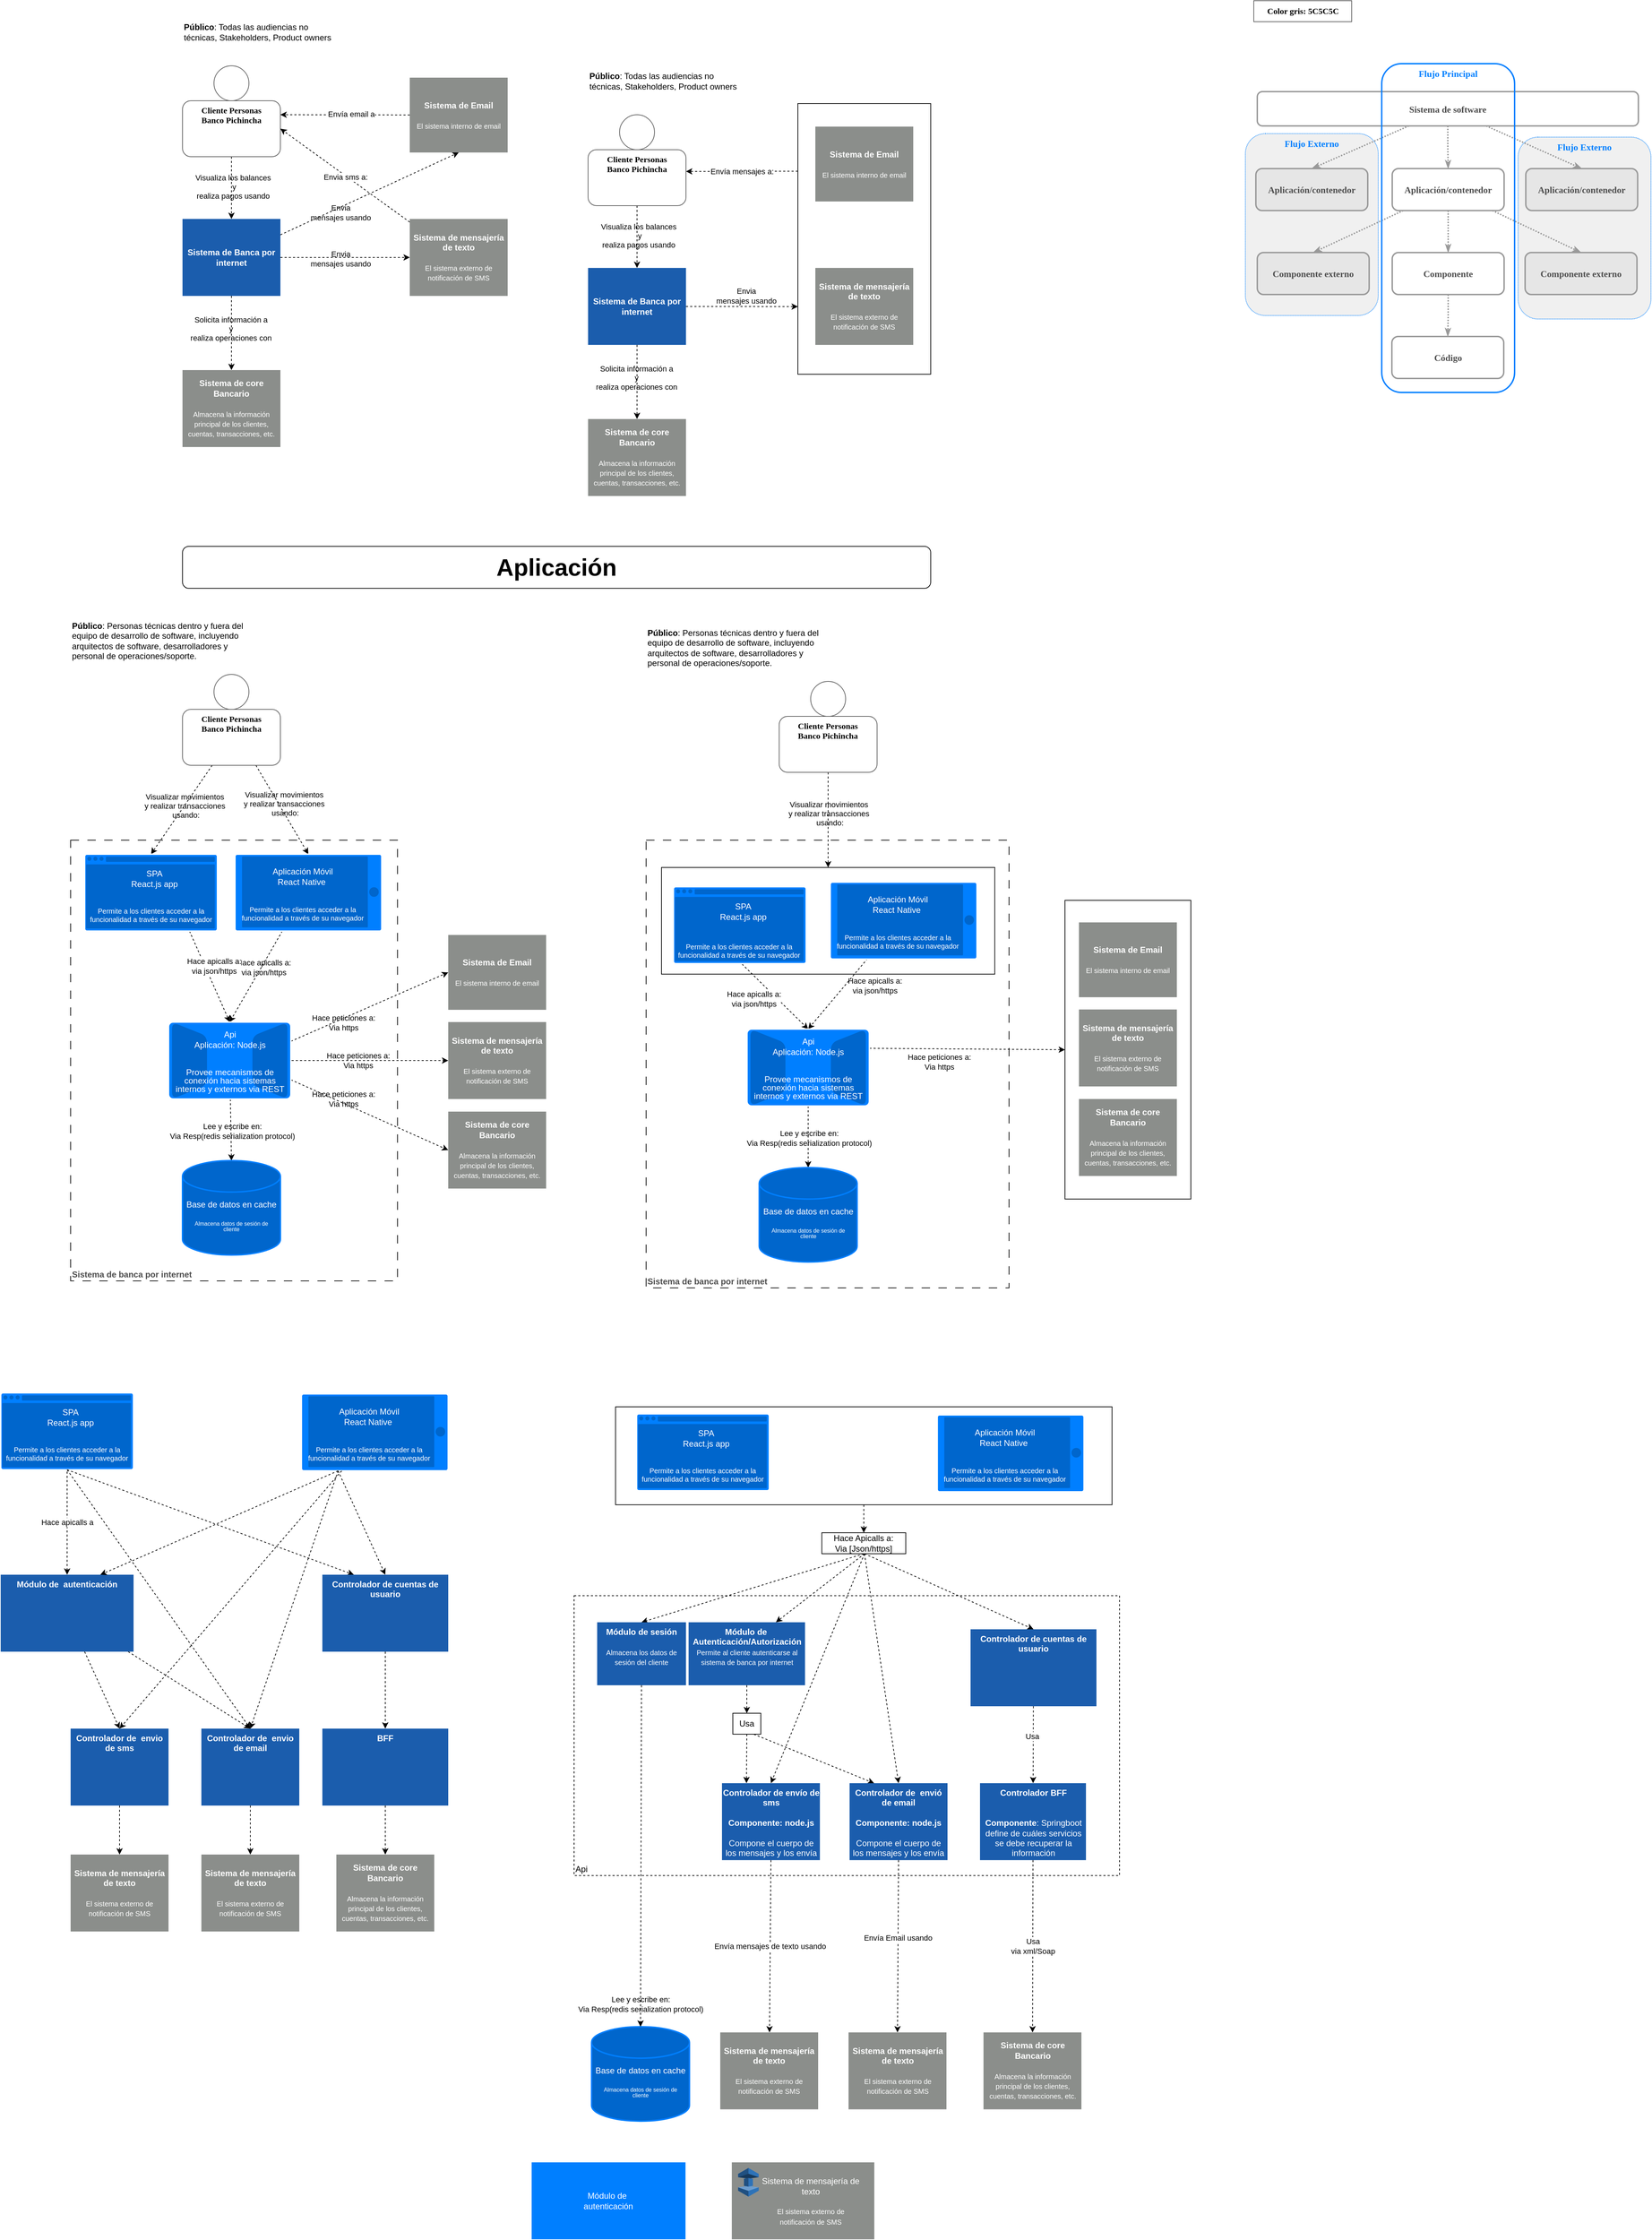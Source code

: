 <mxfile version="21.0.6" type="github">
  <diagram name="Documento de diseño" id="5xXigNw81EJupU0OhcUT">
    <mxGraphModel dx="2634" dy="1682" grid="1" gridSize="10" guides="1" tooltips="1" connect="1" arrows="1" fold="1" page="1" pageScale="1" pageWidth="850" pageHeight="1100" math="0" shadow="0">
      <root>
        <mxCell id="0" />
        <mxCell id="1" parent="0" />
        <mxCell id="ei7oCXHE7Z7txw9ftO8O-56" value="Api" style="rounded=0;whiteSpace=wrap;html=1;fillColor=none;dashed=1;verticalAlign=bottom;align=left;" parent="1" vertex="1">
          <mxGeometry x="-150" y="2110" width="780" height="400" as="geometry" />
        </mxCell>
        <mxCell id="ei7oCXHE7Z7txw9ftO8O-42" style="rounded=0;orthogonalLoop=1;jettySize=auto;html=1;entryX=0.5;entryY=0;entryDx=0;entryDy=0;dashed=1;" parent="1" source="ei7oCXHE7Z7txw9ftO8O-40" target="ei7oCXHE7Z7txw9ftO8O-41" edge="1">
          <mxGeometry relative="1" as="geometry" />
        </mxCell>
        <mxCell id="ei7oCXHE7Z7txw9ftO8O-40" value="" style="rounded=0;whiteSpace=wrap;html=1;" parent="1" vertex="1">
          <mxGeometry x="-90.69" y="1840" width="710" height="140" as="geometry" />
        </mxCell>
        <mxCell id="9TUpL0q0CXCW9BR0KKGh-54" value="" style="rounded=0;whiteSpace=wrap;html=1;rotation=-90;" parent="1" vertex="1">
          <mxGeometry x="137.06" y="906.95" width="152.5" height="476.62" as="geometry" />
        </mxCell>
        <mxCell id="9TUpL0q0CXCW9BR0KKGh-50" value="" style="rounded=0;whiteSpace=wrap;html=1;" parent="1" vertex="1">
          <mxGeometry x="552" y="1116" width="180" height="427" as="geometry" />
        </mxCell>
        <mxCell id="VuIfssemui66-meUsP0t-33" value="&lt;font color=&quot;#4d4d4d&quot;&gt;Sistema de banca por internet&lt;/font&gt;" style="rounded=0;whiteSpace=wrap;html=1;fillColor=none;strokeColor=default;fontColor=#FFFFFF;fontStyle=1;dashed=1;dashPattern=12 12;verticalAlign=bottom;align=left;" parent="1" vertex="1">
          <mxGeometry x="-870" y="1030" width="467.5" height="630" as="geometry" />
        </mxCell>
        <mxCell id="VuIfssemui66-meUsP0t-23" value="Envía mensajes a:" style="rounded=0;orthogonalLoop=1;jettySize=auto;html=1;exitX=0;exitY=0.25;exitDx=0;exitDy=0;entryX=1;entryY=0.388;entryDx=0;entryDy=0;entryPerimeter=0;dashed=1;" parent="1" source="VuIfssemui66-meUsP0t-22" target="VuIfssemui66-meUsP0t-5" edge="1">
          <mxGeometry relative="1" as="geometry">
            <Array as="points" />
          </mxGeometry>
        </mxCell>
        <mxCell id="VuIfssemui66-meUsP0t-22" value="" style="rounded=0;whiteSpace=wrap;html=1;" parent="1" vertex="1">
          <mxGeometry x="170" y="-23" width="190" height="387" as="geometry" />
        </mxCell>
        <mxCell id="1-YIFYFC2_hRIyP0TVN2-1" value="&lt;span style=&quot;font-size: 13px;&quot;&gt;&lt;font color=&quot;#007fff&quot;&gt;Flujo Externo&lt;/font&gt;&lt;/span&gt;" style="rounded=1;whiteSpace=wrap;html=1;fillColor=#F0F0F0;verticalAlign=top;fontSize=13;fontStyle=1;fontFamily=Tahoma;strokeColor=#007FFF;fontColor=#4D4D4D;strokeWidth=1;dashed=1;dashPattern=1 1;" parent="1" vertex="1">
          <mxGeometry x="810" y="20" width="190" height="260" as="geometry" />
        </mxCell>
        <mxCell id="1-YIFYFC2_hRIyP0TVN2-6" value="&lt;span style=&quot;font-size: 13px;&quot;&gt;&lt;font color=&quot;#007fff&quot;&gt;Flujo Externo&lt;/font&gt;&lt;/span&gt;" style="rounded=1;whiteSpace=wrap;html=1;fillColor=#F0F0F0;verticalAlign=top;fontSize=13;fontStyle=1;fontFamily=Tahoma;strokeColor=#007FFF;fontColor=#4D4D4D;strokeWidth=1;dashed=1;dashPattern=1 1;" parent="1" vertex="1">
          <mxGeometry x="1200" y="25" width="190" height="260" as="geometry" />
        </mxCell>
        <mxCell id="1-YIFYFC2_hRIyP0TVN2-8" style="rounded=0;orthogonalLoop=1;jettySize=auto;html=1;entryX=0.5;entryY=0;entryDx=0;entryDy=0;dashed=1;" parent="1" source="4M5tQRGefW1LcBBxwHNN-3" target="1-YIFYFC2_hRIyP0TVN2-7" edge="1">
          <mxGeometry relative="1" as="geometry" />
        </mxCell>
        <mxCell id="1-YIFYFC2_hRIyP0TVN2-20" value="Visualiza los balances&lt;br&gt;&amp;nbsp;y &lt;br&gt;realiza pagos usando" style="edgeLabel;html=1;align=center;verticalAlign=middle;resizable=0;points=[];labelBackgroundColor=none;" parent="1-YIFYFC2_hRIyP0TVN2-8" vertex="1" connectable="0">
          <mxGeometry x="-0.05" y="2" relative="1" as="geometry">
            <mxPoint as="offset" />
          </mxGeometry>
        </mxCell>
        <mxCell id="4M5tQRGefW1LcBBxwHNN-3" value="Cliente Personas &lt;br&gt;Banco Pichincha" style="rounded=1;whiteSpace=wrap;html=1;verticalAlign=top;fontColor=#000000;strokeColor=#5C5C5C;fontStyle=1;fontFamily=Tahoma;" parent="1" vertex="1">
          <mxGeometry x="-710" y="-27" width="140" height="80" as="geometry" />
        </mxCell>
        <mxCell id="4M5tQRGefW1LcBBxwHNN-4" value="" style="ellipse;whiteSpace=wrap;html=1;aspect=fixed;fontColor=#000000;strokeColor=#5C5C5C;fontStyle=1;fontFamily=Tahoma;" parent="1" vertex="1">
          <mxGeometry x="-665" y="-77" width="50" height="50" as="geometry" />
        </mxCell>
        <mxCell id="4M5tQRGefW1LcBBxwHNN-7" value="" style="edgeStyle=orthogonalEdgeStyle;rounded=0;orthogonalLoop=1;jettySize=auto;html=1;dashed=1;dashPattern=1 1;endArrow=classicThin;endFill=1;fontColor=#4D4D4D;strokeColor=#999999;fontStyle=1;fontFamily=Tahoma;fontSize=13;strokeWidth=2;" parent="1" source="4M5tQRGefW1LcBBxwHNN-5" target="4M5tQRGefW1LcBBxwHNN-6" edge="1">
          <mxGeometry relative="1" as="geometry" />
        </mxCell>
        <mxCell id="4M5tQRGefW1LcBBxwHNN-16" style="rounded=0;orthogonalLoop=1;jettySize=auto;html=1;entryX=0.5;entryY=0;entryDx=0;entryDy=0;dashed=1;dashPattern=1 1;endArrow=classicThin;endFill=1;fontColor=#4D4D4D;strokeColor=#999999;fontStyle=1;fontFamily=Tahoma;fontSize=13;strokeWidth=2;" parent="1" source="4M5tQRGefW1LcBBxwHNN-5" target="4M5tQRGefW1LcBBxwHNN-13" edge="1">
          <mxGeometry relative="1" as="geometry" />
        </mxCell>
        <mxCell id="4M5tQRGefW1LcBBxwHNN-17" style="rounded=0;orthogonalLoop=1;jettySize=auto;html=1;entryX=0.5;entryY=0;entryDx=0;entryDy=0;dashed=1;dashPattern=1 1;endArrow=classicThin;endFill=1;fontColor=#4D4D4D;strokeColor=#999999;fontStyle=1;fontFamily=Tahoma;fontSize=13;strokeWidth=2;" parent="1" source="4M5tQRGefW1LcBBxwHNN-5" target="4M5tQRGefW1LcBBxwHNN-12" edge="1">
          <mxGeometry relative="1" as="geometry" />
        </mxCell>
        <mxCell id="4M5tQRGefW1LcBBxwHNN-5" value="Sistema de software" style="rounded=1;whiteSpace=wrap;html=1;fontColor=#4D4D4D;strokeColor=#999999;fontStyle=1;fontFamily=Tahoma;fontSize=13;strokeWidth=2;" parent="1" vertex="1">
          <mxGeometry x="827" y="-40" width="545" height="49" as="geometry" />
        </mxCell>
        <mxCell id="4M5tQRGefW1LcBBxwHNN-9" value="" style="edgeStyle=orthogonalEdgeStyle;rounded=0;orthogonalLoop=1;jettySize=auto;html=1;dashed=1;dashPattern=1 1;endArrow=classicThin;endFill=1;fontColor=#4D4D4D;strokeColor=#999999;fontStyle=1;fontFamily=Tahoma;fontSize=13;strokeWidth=2;" parent="1" source="4M5tQRGefW1LcBBxwHNN-6" target="4M5tQRGefW1LcBBxwHNN-8" edge="1">
          <mxGeometry relative="1" as="geometry" />
        </mxCell>
        <mxCell id="4M5tQRGefW1LcBBxwHNN-18" style="rounded=0;orthogonalLoop=1;jettySize=auto;html=1;entryX=0.5;entryY=0;entryDx=0;entryDy=0;dashed=1;dashPattern=1 1;endArrow=classicThin;endFill=1;fontColor=#4D4D4D;strokeColor=#999999;fontStyle=1;fontFamily=Tahoma;fontSize=13;strokeWidth=2;" parent="1" source="4M5tQRGefW1LcBBxwHNN-6" target="4M5tQRGefW1LcBBxwHNN-14" edge="1">
          <mxGeometry relative="1" as="geometry" />
        </mxCell>
        <mxCell id="4M5tQRGefW1LcBBxwHNN-19" style="rounded=0;orthogonalLoop=1;jettySize=auto;html=1;entryX=0.5;entryY=0;entryDx=0;entryDy=0;dashed=1;dashPattern=1 1;endArrow=classicThin;endFill=1;fontColor=#4D4D4D;strokeColor=#999999;fontStyle=1;fontFamily=Tahoma;fontSize=13;strokeWidth=2;" parent="1" source="4M5tQRGefW1LcBBxwHNN-6" target="4M5tQRGefW1LcBBxwHNN-15" edge="1">
          <mxGeometry relative="1" as="geometry" />
        </mxCell>
        <mxCell id="4M5tQRGefW1LcBBxwHNN-6" value="Aplicación/contenedor" style="rounded=1;whiteSpace=wrap;html=1;fontColor=#4D4D4D;strokeColor=#999999;fontStyle=1;fontFamily=Tahoma;fontSize=13;strokeWidth=2;" parent="1" vertex="1">
          <mxGeometry x="1020" y="70" width="160" height="60" as="geometry" />
        </mxCell>
        <mxCell id="4M5tQRGefW1LcBBxwHNN-11" value="" style="edgeStyle=orthogonalEdgeStyle;rounded=0;orthogonalLoop=1;jettySize=auto;html=1;dashed=1;dashPattern=1 1;endArrow=classicThin;endFill=1;fontColor=#4D4D4D;strokeColor=#999999;fontStyle=1;fontFamily=Tahoma;fontSize=13;strokeWidth=2;" parent="1" source="4M5tQRGefW1LcBBxwHNN-8" target="4M5tQRGefW1LcBBxwHNN-10" edge="1">
          <mxGeometry relative="1" as="geometry" />
        </mxCell>
        <mxCell id="4M5tQRGefW1LcBBxwHNN-8" value="Componente" style="rounded=1;whiteSpace=wrap;html=1;fontColor=#4D4D4D;strokeColor=#999999;fontStyle=1;fontFamily=Tahoma;fontSize=13;strokeWidth=2;" parent="1" vertex="1">
          <mxGeometry x="1020" y="190" width="160" height="60" as="geometry" />
        </mxCell>
        <mxCell id="4M5tQRGefW1LcBBxwHNN-10" value="Código" style="rounded=1;whiteSpace=wrap;html=1;fontColor=#4D4D4D;strokeColor=#999999;fontStyle=1;fontFamily=Tahoma;fontSize=13;strokeWidth=2;" parent="1" vertex="1">
          <mxGeometry x="1019.5" y="310" width="160" height="60" as="geometry" />
        </mxCell>
        <mxCell id="4M5tQRGefW1LcBBxwHNN-12" value="Aplicación/contenedor" style="rounded=1;whiteSpace=wrap;html=1;fontColor=#4D4D4D;strokeColor=#999999;fontStyle=1;fontFamily=Tahoma;fontSize=13;strokeWidth=2;fillColor=#E6E6E6;" parent="1" vertex="1">
          <mxGeometry x="1211" y="70" width="160" height="60" as="geometry" />
        </mxCell>
        <mxCell id="4M5tQRGefW1LcBBxwHNN-13" value="Aplicación/contenedor" style="rounded=1;whiteSpace=wrap;html=1;fontColor=#4D4D4D;strokeColor=#999999;fontStyle=1;fontFamily=Tahoma;fontSize=13;strokeWidth=2;fillColor=#E6E6E6;" parent="1" vertex="1">
          <mxGeometry x="825" y="70" width="160" height="60" as="geometry" />
        </mxCell>
        <mxCell id="4M5tQRGefW1LcBBxwHNN-14" value="Componente externo" style="rounded=1;whiteSpace=wrap;html=1;fontColor=#4D4D4D;strokeColor=#999999;fontStyle=1;fontFamily=Tahoma;fontSize=13;strokeWidth=2;fillColor=#E6E6E6;" parent="1" vertex="1">
          <mxGeometry x="827" y="190" width="160" height="60" as="geometry" />
        </mxCell>
        <mxCell id="4M5tQRGefW1LcBBxwHNN-15" value="Componente externo" style="rounded=1;whiteSpace=wrap;html=1;fontColor=#4D4D4D;strokeColor=#999999;fontStyle=1;fontFamily=Tahoma;fontSize=13;strokeWidth=2;fillColor=#E6E6E6;" parent="1" vertex="1">
          <mxGeometry x="1210" y="190" width="160" height="60" as="geometry" />
        </mxCell>
        <mxCell id="4M5tQRGefW1LcBBxwHNN-20" value="Color gris: 5C5C5C" style="text;html=1;align=center;verticalAlign=middle;resizable=0;points=[];autosize=1;strokeColor=#5C5C5C;fillColor=none;fontColor=#000000;fontStyle=1;fontFamily=Tahoma;" parent="1" vertex="1">
          <mxGeometry x="822" y="-170" width="140" height="30" as="geometry" />
        </mxCell>
        <mxCell id="4M5tQRGefW1LcBBxwHNN-21" value="&lt;span style=&quot;font-size: 13px;&quot;&gt;&lt;font color=&quot;#007fff&quot;&gt;Flujo Principal&lt;/font&gt;&lt;/span&gt;" style="rounded=1;whiteSpace=wrap;html=1;fillColor=none;verticalAlign=top;fontSize=13;fontStyle=1;fontFamily=Tahoma;strokeColor=#007FFF;fontColor=#4D4D4D;strokeWidth=2;" parent="1" vertex="1">
          <mxGeometry x="1005" y="-80" width="190" height="470" as="geometry" />
        </mxCell>
        <mxCell id="1-YIFYFC2_hRIyP0TVN2-10" value="" style="rounded=0;orthogonalLoop=1;jettySize=auto;html=1;dashed=1;" parent="1" source="1-YIFYFC2_hRIyP0TVN2-7" target="1-YIFYFC2_hRIyP0TVN2-9" edge="1">
          <mxGeometry relative="1" as="geometry" />
        </mxCell>
        <mxCell id="1-YIFYFC2_hRIyP0TVN2-19" value="Solicita información a &lt;br&gt;y &lt;br&gt;realiza operaciones con" style="edgeLabel;html=1;align=center;verticalAlign=middle;resizable=0;points=[];labelBackgroundColor=none;" parent="1-YIFYFC2_hRIyP0TVN2-10" vertex="1" connectable="0">
          <mxGeometry x="-0.125" y="-1" relative="1" as="geometry">
            <mxPoint as="offset" />
          </mxGeometry>
        </mxCell>
        <mxCell id="1-YIFYFC2_hRIyP0TVN2-13" style="rounded=0;orthogonalLoop=1;jettySize=auto;html=1;entryX=0.5;entryY=1;entryDx=0;entryDy=0;dashed=1;" parent="1" source="1-YIFYFC2_hRIyP0TVN2-7" target="1-YIFYFC2_hRIyP0TVN2-11" edge="1">
          <mxGeometry relative="1" as="geometry" />
        </mxCell>
        <mxCell id="1-YIFYFC2_hRIyP0TVN2-14" style="rounded=0;orthogonalLoop=1;jettySize=auto;html=1;entryX=0;entryY=0.5;entryDx=0;entryDy=0;dashed=1;" parent="1" source="1-YIFYFC2_hRIyP0TVN2-7" target="1-YIFYFC2_hRIyP0TVN2-12" edge="1">
          <mxGeometry relative="1" as="geometry" />
        </mxCell>
        <mxCell id="1-YIFYFC2_hRIyP0TVN2-7" value="Sistema de Banca por internet" style="rounded=0;whiteSpace=wrap;html=1;fillColor=#1B5DAD;strokeColor=none;fontColor=#FFFFFF;fontStyle=1" parent="1" vertex="1">
          <mxGeometry x="-710" y="142" width="140" height="110" as="geometry" />
        </mxCell>
        <mxCell id="1-YIFYFC2_hRIyP0TVN2-9" value="Sistema de core Bancario&lt;br&gt;&lt;br&gt;&lt;span style=&quot;font-weight: normal;&quot;&gt;&lt;font style=&quot;font-size: 10px;&quot;&gt;Almacena la información principal de los clientes, cuentas, transacciones, etc.&lt;/font&gt;&lt;/span&gt;" style="rounded=0;whiteSpace=wrap;html=1;fillColor=#8B8E8B;fontColor=#FFFFFF;fontStyle=1;strokeColor=none;" parent="1" vertex="1">
          <mxGeometry x="-710" y="358" width="140" height="110" as="geometry" />
        </mxCell>
        <mxCell id="1-YIFYFC2_hRIyP0TVN2-16" style="rounded=0;orthogonalLoop=1;jettySize=auto;html=1;dashed=1;entryX=1;entryY=0.25;entryDx=0;entryDy=0;" parent="1" source="1-YIFYFC2_hRIyP0TVN2-11" target="4M5tQRGefW1LcBBxwHNN-3" edge="1">
          <mxGeometry relative="1" as="geometry">
            <mxPoint x="-570" y="13" as="targetPoint" />
          </mxGeometry>
        </mxCell>
        <mxCell id="1-YIFYFC2_hRIyP0TVN2-17" value="Envía email a" style="edgeLabel;html=1;align=center;verticalAlign=middle;resizable=0;points=[];" parent="1-YIFYFC2_hRIyP0TVN2-16" vertex="1" connectable="0">
          <mxGeometry x="-0.09" y="-1" relative="1" as="geometry">
            <mxPoint as="offset" />
          </mxGeometry>
        </mxCell>
        <mxCell id="1-YIFYFC2_hRIyP0TVN2-11" value="Sistema de Email&lt;br&gt;&lt;br&gt;&lt;span style=&quot;font-weight: normal;&quot;&gt;&lt;font style=&quot;font-size: 10px;&quot;&gt;El sistema interno de email&lt;/font&gt;&lt;/span&gt;" style="rounded=0;whiteSpace=wrap;html=1;fontColor=#FFFFFF;fillColor=#8B8E8B;fontStyle=1;strokeColor=none;" parent="1" vertex="1">
          <mxGeometry x="-385" y="-60" width="140" height="107" as="geometry" />
        </mxCell>
        <mxCell id="1-YIFYFC2_hRIyP0TVN2-15" style="rounded=0;orthogonalLoop=1;jettySize=auto;html=1;entryX=1;entryY=0.5;entryDx=0;entryDy=0;dashed=1;" parent="1" source="1-YIFYFC2_hRIyP0TVN2-12" target="4M5tQRGefW1LcBBxwHNN-3" edge="1">
          <mxGeometry relative="1" as="geometry" />
        </mxCell>
        <mxCell id="1-YIFYFC2_hRIyP0TVN2-18" value="Envia &lt;br&gt;mensajes usando" style="edgeLabel;html=1;align=center;verticalAlign=middle;resizable=0;points=[];labelBackgroundColor=none;" parent="1-YIFYFC2_hRIyP0TVN2-15" vertex="1" connectable="0">
          <mxGeometry x="0.105" y="2" relative="1" as="geometry">
            <mxPoint x="4" y="58" as="offset" />
          </mxGeometry>
        </mxCell>
        <mxCell id="VuIfssemui66-meUsP0t-1" value="Envia sms a:" style="edgeLabel;html=1;align=center;verticalAlign=middle;resizable=0;points=[];" parent="1-YIFYFC2_hRIyP0TVN2-15" vertex="1" connectable="0">
          <mxGeometry x="0.261" y="1" relative="1" as="geometry">
            <mxPoint x="25" y="19" as="offset" />
          </mxGeometry>
        </mxCell>
        <mxCell id="1-YIFYFC2_hRIyP0TVN2-12" value="Sistema de mensajería de texto&lt;br&gt;&lt;br&gt;&lt;span style=&quot;font-size: 10px; font-weight: 400;&quot;&gt;El sistema externo de notificación de SMS&lt;/span&gt;&lt;span style=&quot;font-weight: normal;&quot;&gt;&lt;br&gt;&lt;/span&gt;" style="rounded=0;whiteSpace=wrap;html=1;fillColor=#8B8E8B;fontColor=#FFFFFF;fontStyle=1;strokeColor=none;" parent="1" vertex="1">
          <mxGeometry x="-385" y="142" width="140" height="110" as="geometry" />
        </mxCell>
        <mxCell id="1-YIFYFC2_hRIyP0TVN2-21" value="&lt;b&gt;Público&lt;/b&gt;: Todas las audiencias no técnicas, Stakeholders, Product owners" style="text;html=1;strokeColor=none;fillColor=none;align=left;verticalAlign=middle;whiteSpace=wrap;rounded=0;" parent="1" vertex="1">
          <mxGeometry x="-710" y="-140" width="230" height="30" as="geometry" />
        </mxCell>
        <mxCell id="VuIfssemui66-meUsP0t-2" value="Envia &lt;br&gt;mensajes usando" style="edgeLabel;html=1;align=center;verticalAlign=middle;resizable=0;points=[];labelBackgroundColor=none;" parent="1" vertex="1" connectable="0">
          <mxGeometry x="-510.0" y="196.997" as="geometry">
            <mxPoint x="26" y="2" as="offset" />
          </mxGeometry>
        </mxCell>
        <mxCell id="VuIfssemui66-meUsP0t-3" style="rounded=0;orthogonalLoop=1;jettySize=auto;html=1;entryX=0.5;entryY=0;entryDx=0;entryDy=0;dashed=1;" parent="1" source="VuIfssemui66-meUsP0t-5" target="VuIfssemui66-meUsP0t-11" edge="1">
          <mxGeometry relative="1" as="geometry" />
        </mxCell>
        <mxCell id="VuIfssemui66-meUsP0t-4" value="Visualiza los balances&lt;br&gt;&amp;nbsp;y &lt;br&gt;realiza pagos usando" style="edgeLabel;html=1;align=center;verticalAlign=middle;resizable=0;points=[];labelBackgroundColor=none;" parent="VuIfssemui66-meUsP0t-3" vertex="1" connectable="0">
          <mxGeometry x="-0.05" y="2" relative="1" as="geometry">
            <mxPoint as="offset" />
          </mxGeometry>
        </mxCell>
        <mxCell id="VuIfssemui66-meUsP0t-5" value="Cliente Personas &lt;br&gt;Banco Pichincha" style="rounded=1;whiteSpace=wrap;html=1;verticalAlign=top;fontColor=#000000;strokeColor=#5C5C5C;fontStyle=1;fontFamily=Tahoma;" parent="1" vertex="1">
          <mxGeometry x="-130" y="43" width="140" height="80" as="geometry" />
        </mxCell>
        <mxCell id="VuIfssemui66-meUsP0t-6" value="" style="ellipse;whiteSpace=wrap;html=1;aspect=fixed;fontColor=#000000;strokeColor=#5C5C5C;fontStyle=1;fontFamily=Tahoma;" parent="1" vertex="1">
          <mxGeometry x="-85" y="-7" width="50" height="50" as="geometry" />
        </mxCell>
        <mxCell id="VuIfssemui66-meUsP0t-7" value="" style="rounded=0;orthogonalLoop=1;jettySize=auto;html=1;dashed=1;" parent="1" source="VuIfssemui66-meUsP0t-11" target="VuIfssemui66-meUsP0t-12" edge="1">
          <mxGeometry relative="1" as="geometry" />
        </mxCell>
        <mxCell id="VuIfssemui66-meUsP0t-8" value="Solicita información a &lt;br&gt;y &lt;br&gt;realiza operaciones con" style="edgeLabel;html=1;align=center;verticalAlign=middle;resizable=0;points=[];labelBackgroundColor=none;" parent="VuIfssemui66-meUsP0t-7" vertex="1" connectable="0">
          <mxGeometry x="-0.125" y="-1" relative="1" as="geometry">
            <mxPoint as="offset" />
          </mxGeometry>
        </mxCell>
        <mxCell id="VuIfssemui66-meUsP0t-10" style="rounded=0;orthogonalLoop=1;jettySize=auto;html=1;entryX=0;entryY=0.75;entryDx=0;entryDy=0;dashed=1;" parent="1" source="VuIfssemui66-meUsP0t-11" target="VuIfssemui66-meUsP0t-22" edge="1">
          <mxGeometry relative="1" as="geometry" />
        </mxCell>
        <mxCell id="VuIfssemui66-meUsP0t-11" value="Sistema de Banca por internet" style="rounded=0;whiteSpace=wrap;html=1;fillColor=#1B5DAD;strokeColor=none;fontColor=#FFFFFF;fontStyle=1" parent="1" vertex="1">
          <mxGeometry x="-130" y="212" width="140" height="110" as="geometry" />
        </mxCell>
        <mxCell id="VuIfssemui66-meUsP0t-12" value="Sistema de core Bancario&lt;br&gt;&lt;br&gt;&lt;span style=&quot;font-weight: normal;&quot;&gt;&lt;font style=&quot;font-size: 10px;&quot;&gt;Almacena la información principal de los clientes, cuentas, transacciones, etc.&lt;/font&gt;&lt;/span&gt;" style="rounded=0;whiteSpace=wrap;html=1;fillColor=#8B8E8B;fontColor=#FFFFFF;fontStyle=1;strokeColor=none;" parent="1" vertex="1">
          <mxGeometry x="-130" y="428" width="140" height="110" as="geometry" />
        </mxCell>
        <mxCell id="VuIfssemui66-meUsP0t-15" value="Sistema de Email&lt;br&gt;&lt;br&gt;&lt;span style=&quot;font-weight: normal;&quot;&gt;&lt;font style=&quot;font-size: 10px;&quot;&gt;El sistema interno de email&lt;/font&gt;&lt;/span&gt;" style="rounded=0;whiteSpace=wrap;html=1;fontColor=#FFFFFF;fillColor=#8B8E8B;fontStyle=1;strokeColor=none;" parent="1" vertex="1">
          <mxGeometry x="195" y="10" width="140" height="107" as="geometry" />
        </mxCell>
        <mxCell id="VuIfssemui66-meUsP0t-19" value="Sistema de mensajería de texto&lt;br&gt;&lt;br&gt;&lt;span style=&quot;font-size: 10px; font-weight: 400;&quot;&gt;El sistema externo de notificación de SMS&lt;/span&gt;&lt;span style=&quot;font-weight: normal;&quot;&gt;&lt;br&gt;&lt;/span&gt;" style="rounded=0;whiteSpace=wrap;html=1;fillColor=#8B8E8B;fontColor=#FFFFFF;fontStyle=1;strokeColor=none;" parent="1" vertex="1">
          <mxGeometry x="195" y="212" width="140" height="110" as="geometry" />
        </mxCell>
        <mxCell id="VuIfssemui66-meUsP0t-20" value="&lt;b&gt;Público&lt;/b&gt;: Todas las audiencias no técnicas, Stakeholders, Product owners" style="text;html=1;strokeColor=none;fillColor=none;align=left;verticalAlign=middle;whiteSpace=wrap;rounded=0;" parent="1" vertex="1">
          <mxGeometry x="-130" y="-70" width="230" height="30" as="geometry" />
        </mxCell>
        <mxCell id="VuIfssemui66-meUsP0t-21" value="Envia &lt;br&gt;mensajes usando" style="edgeLabel;html=1;align=center;verticalAlign=middle;resizable=0;points=[];labelBackgroundColor=none;" parent="1" vertex="1" connectable="0">
          <mxGeometry x="70.0" y="249.997" as="geometry">
            <mxPoint x="26" y="2" as="offset" />
          </mxGeometry>
        </mxCell>
        <mxCell id="VuIfssemui66-meUsP0t-26" style="rounded=0;orthogonalLoop=1;jettySize=auto;html=1;entryX=0.5;entryY=0;entryDx=0;entryDy=0;dashed=1;" parent="1" source="VuIfssemui66-meUsP0t-28" target="VuIfssemui66-meUsP0t-54" edge="1">
          <mxGeometry relative="1" as="geometry" />
        </mxCell>
        <mxCell id="VuIfssemui66-meUsP0t-27" value="Visualizar movimientos &lt;br&gt;y realizar transacciones&lt;br&gt;&amp;nbsp;usando:" style="edgeLabel;html=1;align=center;verticalAlign=middle;resizable=0;points=[];labelBackgroundColor=none;" parent="VuIfssemui66-meUsP0t-26" vertex="1" connectable="0">
          <mxGeometry x="-0.05" y="2" relative="1" as="geometry">
            <mxPoint y="-4" as="offset" />
          </mxGeometry>
        </mxCell>
        <mxCell id="VuIfssemui66-meUsP0t-61" style="rounded=0;orthogonalLoop=1;jettySize=auto;html=1;exitX=0.75;exitY=1;exitDx=0;exitDy=0;dashed=1;entryX=0.5;entryY=0;entryDx=0;entryDy=0;" parent="1" source="VuIfssemui66-meUsP0t-28" target="VuIfssemui66-meUsP0t-43" edge="1">
          <mxGeometry relative="1" as="geometry" />
        </mxCell>
        <mxCell id="VuIfssemui66-meUsP0t-64" value="Visualizar movimientos&lt;br style=&quot;border-color: var(--border-color);&quot;&gt;y realizar transacciones&lt;br style=&quot;border-color: var(--border-color);&quot;&gt;&amp;nbsp;usando:" style="edgeLabel;html=1;align=center;verticalAlign=middle;resizable=0;points=[];labelBackgroundColor=none;" parent="VuIfssemui66-meUsP0t-61" vertex="1" connectable="0">
          <mxGeometry x="-0.224" y="1" relative="1" as="geometry">
            <mxPoint x="10" y="6" as="offset" />
          </mxGeometry>
        </mxCell>
        <mxCell id="VuIfssemui66-meUsP0t-28" value="Cliente Personas &lt;br&gt;Banco Pichincha" style="rounded=1;whiteSpace=wrap;html=1;verticalAlign=top;fontColor=#000000;strokeColor=#5C5C5C;fontStyle=1;fontFamily=Tahoma;" parent="1" vertex="1">
          <mxGeometry x="-710" y="843" width="140" height="80" as="geometry" />
        </mxCell>
        <mxCell id="VuIfssemui66-meUsP0t-29" value="" style="ellipse;whiteSpace=wrap;html=1;aspect=fixed;fontColor=#000000;strokeColor=#5C5C5C;fontStyle=1;fontFamily=Tahoma;" parent="1" vertex="1">
          <mxGeometry x="-665" y="793" width="50" height="50" as="geometry" />
        </mxCell>
        <mxCell id="VuIfssemui66-meUsP0t-37" value="&lt;b&gt;Público&lt;/b&gt;:&amp;nbsp;Personas técnicas dentro y fuera del equipo de desarrollo de software, incluyendo arquitectos de software, desarrolladores y personal de operaciones/soporte." style="text;html=1;strokeColor=none;fillColor=none;align=left;verticalAlign=middle;whiteSpace=wrap;rounded=0;" parent="1" vertex="1">
          <mxGeometry x="-870" y="720" width="260" height="50" as="geometry" />
        </mxCell>
        <mxCell id="VuIfssemui66-meUsP0t-39" value="&lt;b&gt;&lt;font style=&quot;font-size: 34px;&quot;&gt;Aplicación&lt;/font&gt;&lt;/b&gt;" style="rounded=1;whiteSpace=wrap;html=1;" parent="1" vertex="1">
          <mxGeometry x="-710" y="610" width="1070" height="60" as="geometry" />
        </mxCell>
        <mxCell id="VuIfssemui66-meUsP0t-78" style="rounded=0;orthogonalLoop=1;jettySize=auto;html=1;entryX=0.5;entryY=0;entryDx=0;entryDy=0;dashed=1;" parent="1" target="VuIfssemui66-meUsP0t-66" edge="1">
          <mxGeometry relative="1" as="geometry">
            <mxPoint x="-700" y="1160" as="sourcePoint" />
          </mxGeometry>
        </mxCell>
        <mxCell id="VuIfssemui66-meUsP0t-79" style="rounded=0;orthogonalLoop=1;jettySize=auto;html=1;entryX=0.5;entryY=0;entryDx=0;entryDy=0;dashed=1;" parent="1" source="VuIfssemui66-meUsP0t-52" target="VuIfssemui66-meUsP0t-66" edge="1">
          <mxGeometry relative="1" as="geometry" />
        </mxCell>
        <mxCell id="VuIfssemui66-meUsP0t-86" value="Hace apicalls a:&lt;br&gt;&amp;nbsp;via json/https&amp;nbsp;" style="edgeLabel;html=1;align=center;verticalAlign=middle;resizable=0;points=[];labelBackgroundColor=none;" parent="VuIfssemui66-meUsP0t-79" vertex="1" connectable="0">
          <mxGeometry x="-0.098" relative="1" as="geometry">
            <mxPoint x="5" y="-4" as="offset" />
          </mxGeometry>
        </mxCell>
        <mxCell id="VuIfssemui66-meUsP0t-82" value="Sistema de Email&lt;br&gt;&lt;br&gt;&lt;span style=&quot;font-weight: normal;&quot;&gt;&lt;font style=&quot;font-size: 10px;&quot;&gt;El sistema interno de email&lt;/font&gt;&lt;/span&gt;" style="rounded=0;whiteSpace=wrap;html=1;fontColor=#FFFFFF;fillColor=#8B8E8B;fontStyle=1;strokeColor=none;" parent="1" vertex="1">
          <mxGeometry x="-330" y="1165.5" width="140" height="107" as="geometry" />
        </mxCell>
        <mxCell id="VuIfssemui66-meUsP0t-83" value="Sistema de mensajería de texto&lt;br&gt;&lt;br&gt;&lt;span style=&quot;font-size: 10px; font-weight: 400;&quot;&gt;El sistema externo de notificación de SMS&lt;/span&gt;&lt;span style=&quot;font-weight: normal;&quot;&gt;&lt;br&gt;&lt;/span&gt;" style="rounded=0;whiteSpace=wrap;html=1;fillColor=#8B8E8B;fontColor=#FFFFFF;fontStyle=1;strokeColor=none;" parent="1" vertex="1">
          <mxGeometry x="-330" y="1290" width="140" height="110" as="geometry" />
        </mxCell>
        <mxCell id="VuIfssemui66-meUsP0t-87" value="Hace apicalls a:&lt;br&gt;&amp;nbsp;via json/https&amp;nbsp;" style="edgeLabel;html=1;align=center;verticalAlign=middle;resizable=0;points=[];" parent="1" vertex="1" connectable="0">
          <mxGeometry x="-665.004" y="1209.998" as="geometry" />
        </mxCell>
        <mxCell id="VuIfssemui66-meUsP0t-93" style="rounded=0;orthogonalLoop=1;jettySize=auto;html=1;exitX=1;exitY=0.25;exitDx=0;exitDy=0;entryX=0;entryY=0.5;entryDx=0;entryDy=0;dashed=1;" parent="1" source="VuIfssemui66-meUsP0t-66" target="VuIfssemui66-meUsP0t-82" edge="1">
          <mxGeometry relative="1" as="geometry" />
        </mxCell>
        <mxCell id="VuIfssemui66-meUsP0t-124" value="Hace peticiones a:&lt;br style=&quot;border-color: var(--border-color);&quot;&gt;Via https" style="edgeLabel;html=1;align=center;verticalAlign=middle;resizable=0;points=[];fontSize=11;fontFamily=Helvetica;fontColor=default;labelBackgroundColor=none;" parent="VuIfssemui66-meUsP0t-93" vertex="1" connectable="0">
          <mxGeometry x="-0.084" relative="1" as="geometry">
            <mxPoint x="-28" y="18" as="offset" />
          </mxGeometry>
        </mxCell>
        <mxCell id="VuIfssemui66-meUsP0t-94" style="rounded=0;orthogonalLoop=1;jettySize=auto;html=1;dashed=1;" parent="1" source="VuIfssemui66-meUsP0t-72" target="VuIfssemui66-meUsP0t-83" edge="1">
          <mxGeometry relative="1" as="geometry" />
        </mxCell>
        <mxCell id="VuIfssemui66-meUsP0t-123" value="Hace peticiones a:&lt;br style=&quot;border-color: var(--border-color);&quot;&gt;Via https" style="edgeLabel;html=1;align=center;verticalAlign=middle;resizable=0;points=[];fontSize=11;fontFamily=Helvetica;fontColor=default;labelBackgroundColor=none;" parent="VuIfssemui66-meUsP0t-94" vertex="1" connectable="0">
          <mxGeometry x="0.064" y="-2" relative="1" as="geometry">
            <mxPoint x="-22" y="-2" as="offset" />
          </mxGeometry>
        </mxCell>
        <mxCell id="VuIfssemui66-meUsP0t-95" style="edgeStyle=none;shape=connector;rounded=0;orthogonalLoop=1;jettySize=auto;html=1;entryX=0.5;entryY=0;entryDx=0;entryDy=0;entryPerimeter=0;dashed=1;labelBackgroundColor=default;strokeColor=default;fontFamily=Helvetica;fontSize=11;fontColor=default;endArrow=classic;" parent="1" source="VuIfssemui66-meUsP0t-66" target="VuIfssemui66-meUsP0t-76" edge="1">
          <mxGeometry relative="1" as="geometry" />
        </mxCell>
        <mxCell id="VuIfssemui66-meUsP0t-96" value="Lee y escribe en:&lt;br&gt;Via Resp(redis serialization protocol)" style="edgeLabel;html=1;align=center;verticalAlign=middle;resizable=0;points=[];fontSize=11;fontFamily=Helvetica;fontColor=default;labelBackgroundColor=none;" parent="VuIfssemui66-meUsP0t-95" vertex="1" connectable="0">
          <mxGeometry x="0.038" y="1" relative="1" as="geometry">
            <mxPoint as="offset" />
          </mxGeometry>
        </mxCell>
        <mxCell id="VuIfssemui66-meUsP0t-105" value="Sistema de core Bancario&lt;br&gt;&lt;br&gt;&lt;span style=&quot;font-weight: normal;&quot;&gt;&lt;font style=&quot;font-size: 10px;&quot;&gt;Almacena la información principal de los clientes, cuentas, transacciones, etc.&lt;/font&gt;&lt;/span&gt;" style="rounded=0;whiteSpace=wrap;html=1;fillColor=#8B8E8B;fontColor=#FFFFFF;fontStyle=1;strokeColor=none;" parent="1" vertex="1">
          <mxGeometry x="-330" y="1418" width="140" height="110" as="geometry" />
        </mxCell>
        <mxCell id="VuIfssemui66-meUsP0t-106" style="edgeStyle=none;shape=connector;rounded=0;orthogonalLoop=1;jettySize=auto;html=1;entryX=0;entryY=0.5;entryDx=0;entryDy=0;dashed=1;labelBackgroundColor=default;strokeColor=default;fontFamily=Helvetica;fontSize=11;fontColor=default;endArrow=classic;exitX=1;exitY=0.75;exitDx=0;exitDy=0;" parent="1" source="VuIfssemui66-meUsP0t-66" target="VuIfssemui66-meUsP0t-105" edge="1">
          <mxGeometry relative="1" as="geometry">
            <mxPoint x="-590" y="1400" as="sourcePoint" />
          </mxGeometry>
        </mxCell>
        <mxCell id="VuIfssemui66-meUsP0t-122" value="Hace peticiones a:&lt;br&gt;Via https" style="edgeLabel;html=1;align=center;verticalAlign=middle;resizable=0;points=[];fontSize=11;fontFamily=Helvetica;fontColor=default;labelBackgroundColor=none;" parent="VuIfssemui66-meUsP0t-106" vertex="1" connectable="0">
          <mxGeometry x="-0.18" y="1" relative="1" as="geometry">
            <mxPoint x="-18" y="-13" as="offset" />
          </mxGeometry>
        </mxCell>
        <mxCell id="VuIfssemui66-meUsP0t-121" value="" style="group;fontColor=#FFFFFF;" parent="1" vertex="1" connectable="0">
          <mxGeometry x="-710" y="1488" width="140" height="135" as="geometry" />
        </mxCell>
        <mxCell id="VuIfssemui66-meUsP0t-76" value="" style="strokeWidth=2;html=1;shape=mxgraph.flowchart.database;whiteSpace=wrap;fillColor=#0066CC;strokeColor=#007FFF;fontColor=#FFFFFF;" parent="VuIfssemui66-meUsP0t-121" vertex="1">
          <mxGeometry width="140" height="135" as="geometry" />
        </mxCell>
        <mxCell id="VuIfssemui66-meUsP0t-119" value="Base de datos en cache" style="text;html=1;strokeColor=none;fillColor=none;align=center;verticalAlign=middle;whiteSpace=wrap;rounded=0;fontColor=#FFFFFF;" parent="VuIfssemui66-meUsP0t-121" vertex="1">
          <mxGeometry y="47.5" width="140" height="30" as="geometry" />
        </mxCell>
        <mxCell id="VuIfssemui66-meUsP0t-120" value="&lt;p style=&quot;line-height: 50%;&quot;&gt;&lt;font style=&quot;font-size: 8px;&quot;&gt;Almacena datos de sesión de cliente&lt;/font&gt;&lt;/p&gt;" style="text;html=1;strokeColor=none;fillColor=none;align=center;verticalAlign=middle;whiteSpace=wrap;rounded=0;fontColor=#FFFFFF;" parent="VuIfssemui66-meUsP0t-121" vertex="1">
          <mxGeometry x="5" y="77.5" width="130" height="30" as="geometry" />
        </mxCell>
        <mxCell id="VuIfssemui66-meUsP0t-66" value="" style="rounded=1;whiteSpace=wrap;html=1;perimeterSpacing=0;strokeWidth=2;arcSize=6;strokeColor=#FFFFFF;fillColor=#007FFF;fontColor=#FFFFFF;" parent="1" vertex="1">
          <mxGeometry x="-730" y="1290" width="175" height="110" as="geometry" />
        </mxCell>
        <mxCell id="VuIfssemui66-meUsP0t-72" value="" style="shape=trapezoid;perimeter=trapezoidPerimeter;whiteSpace=wrap;html=1;fixedSize=1;rotation=-90;rounded=1;fillColor=#0066cc;strokeColor=none;fontColor=#FFFFFF;" parent="1" vertex="1">
          <mxGeometry x="-640" y="1320" width="110" height="50" as="geometry" />
        </mxCell>
        <mxCell id="VuIfssemui66-meUsP0t-74" value="" style="shape=trapezoid;perimeter=trapezoidPerimeter;whiteSpace=wrap;html=1;fixedSize=1;rotation=90;rounded=1;fillColor=#0066cc;strokeColor=none;fontColor=#FFFFFF;" parent="1" vertex="1">
          <mxGeometry x="-755" y="1320" width="110" height="50" as="geometry" />
        </mxCell>
        <mxCell id="VuIfssemui66-meUsP0t-84" value="Api&lt;br style=&quot;border-color: var(--border-color);&quot;&gt;Aplicación: Node.js" style="text;html=1;strokeColor=none;fillColor=none;align=center;verticalAlign=middle;whiteSpace=wrap;rounded=0;fontColor=#FFFFFF;" parent="1" vertex="1">
          <mxGeometry x="-712.5" y="1300" width="140" height="30" as="geometry" />
        </mxCell>
        <mxCell id="VuIfssemui66-meUsP0t-85" value="&lt;p style=&quot;line-height: 100%;&quot;&gt;&lt;font style=&quot;font-size: 12px;&quot;&gt;Provee mecanismos de conexión hacia sistemas internos y externos via REST&lt;/font&gt;&lt;/p&gt;" style="text;html=1;strokeColor=none;fillColor=none;align=center;verticalAlign=middle;whiteSpace=wrap;rounded=0;fontColor=#FFFFFF;" parent="1" vertex="1">
          <mxGeometry x="-727" y="1358" width="170" height="30" as="geometry" />
        </mxCell>
        <mxCell id="VuIfssemui66-meUsP0t-134" value="" style="group;fontColor=#FFFFFF;" parent="1" vertex="1" connectable="0">
          <mxGeometry x="-850" y="1050" width="190" height="110" as="geometry" />
        </mxCell>
        <mxCell id="VuIfssemui66-meUsP0t-53" value="" style="group;fontColor=#FFFFFF;" parent="VuIfssemui66-meUsP0t-134" vertex="1" connectable="0">
          <mxGeometry width="190" height="110" as="geometry" />
        </mxCell>
        <mxCell id="VuIfssemui66-meUsP0t-54" value="" style="rounded=1;whiteSpace=wrap;html=1;perimeterSpacing=0;strokeWidth=2;arcSize=3;strokeColor=#FFFFFF;fillColor=#007FFF;fontColor=#FFFFFF;" parent="VuIfssemui66-meUsP0t-53" vertex="1">
          <mxGeometry width="190" height="110.0" as="geometry" />
        </mxCell>
        <mxCell id="VuIfssemui66-meUsP0t-55" value="" style="rounded=1;whiteSpace=wrap;html=1;strokeWidth=2;fillColor=#0066CC;strokeColor=none;fontColor=#FFFFFF;" parent="VuIfssemui66-meUsP0t-53" vertex="1">
          <mxGeometry x="30.4" y="3.667" width="155.8" height="7.333" as="geometry" />
        </mxCell>
        <mxCell id="VuIfssemui66-meUsP0t-56" value="" style="ellipse;whiteSpace=wrap;html=1;aspect=fixed;strokeWidth=2;fillColor=#0066CC;strokeColor=none;fontColor=#FFFFFF;" parent="VuIfssemui66-meUsP0t-53" vertex="1">
          <mxGeometry x="21.28" y="3.667" width="5.815" height="5.815" as="geometry" />
        </mxCell>
        <mxCell id="VuIfssemui66-meUsP0t-57" value="" style="ellipse;whiteSpace=wrap;html=1;aspect=fixed;strokeWidth=2;fillColor=#0066CC;strokeColor=none;fontColor=#FFFFFF;" parent="VuIfssemui66-meUsP0t-53" vertex="1">
          <mxGeometry x="12.54" y="3.667" width="5.815" height="5.815" as="geometry" />
        </mxCell>
        <mxCell id="VuIfssemui66-meUsP0t-58" value="" style="ellipse;whiteSpace=wrap;html=1;aspect=fixed;strokeWidth=2;fillColor=#0066CC;strokeColor=none;fontColor=#FFFFFF;" parent="VuIfssemui66-meUsP0t-53" vertex="1">
          <mxGeometry x="3.8" y="3.667" width="5.815" height="5.815" as="geometry" />
        </mxCell>
        <mxCell id="VuIfssemui66-meUsP0t-59" value="" style="rounded=1;whiteSpace=wrap;html=1;arcSize=1;fillColor=#0066CC;strokeColor=none;fontColor=#FFFFFF;" parent="VuIfssemui66-meUsP0t-53" vertex="1">
          <mxGeometry x="2.28" y="14.667" width="183.92" height="91.667" as="geometry" />
        </mxCell>
        <mxCell id="VuIfssemui66-meUsP0t-126" value="SPA&lt;br&gt;React.js app" style="text;html=1;strokeColor=none;fillColor=none;align=center;verticalAlign=middle;whiteSpace=wrap;rounded=0;fontColor=#FFFFFF;" parent="VuIfssemui66-meUsP0t-134" vertex="1">
          <mxGeometry x="30" y="20" width="140" height="30" as="geometry" />
        </mxCell>
        <mxCell id="VuIfssemui66-meUsP0t-128" value="&lt;p style=&quot;line-height: 90%;&quot;&gt;&lt;span style=&quot;font-size: 10px;&quot;&gt;Permite a los clientes acceder a la funcionalidad a través de su navegador&lt;/span&gt;&lt;/p&gt;" style="text;html=1;strokeColor=none;fillColor=none;align=center;verticalAlign=middle;whiteSpace=wrap;rounded=0;fontColor=#FFFFFF;" parent="VuIfssemui66-meUsP0t-134" vertex="1">
          <mxGeometry x="5" y="71.95" width="180" height="30" as="geometry" />
        </mxCell>
        <mxCell id="VuIfssemui66-meUsP0t-135" value="" style="group;fontColor=#FFFFFF;" parent="1" vertex="1" connectable="0">
          <mxGeometry x="-635" y="1050" width="210" height="110" as="geometry" />
        </mxCell>
        <mxCell id="VuIfssemui66-meUsP0t-43" value="" style="rounded=1;whiteSpace=wrap;html=1;perimeterSpacing=0;strokeWidth=2;arcSize=3;strokeColor=#FFFFFF;fillColor=#007FFF;fontColor=#FFFFFF;" parent="VuIfssemui66-meUsP0t-135" vertex="1">
          <mxGeometry width="210" height="110.0" as="geometry" />
        </mxCell>
        <mxCell id="VuIfssemui66-meUsP0t-46" value="" style="ellipse;whiteSpace=wrap;html=1;aspect=fixed;strokeWidth=2;fillColor=#0066CC;strokeColor=none;fontColor=#FFFFFF;" parent="VuIfssemui66-meUsP0t-135" vertex="1">
          <mxGeometry x="192" y="47.3" width="13.65" height="13.65" as="geometry" />
        </mxCell>
        <mxCell id="VuIfssemui66-meUsP0t-52" value="" style="rounded=1;whiteSpace=wrap;html=1;arcSize=1;fillColor=#0066CC;strokeColor=none;fontColor=#FFFFFF;" parent="VuIfssemui66-meUsP0t-135" vertex="1">
          <mxGeometry x="10.08" y="3.4" width="179.92" height="101.2" as="geometry" />
        </mxCell>
        <mxCell id="VuIfssemui66-meUsP0t-129" value="&lt;p style=&quot;line-height: 90%;&quot;&gt;&lt;span style=&quot;font-size: 10px;&quot;&gt;Permite a los clientes acceder a la funcionalidad a través de su navegador&lt;/span&gt;&lt;/p&gt;" style="text;html=1;strokeColor=none;fillColor=none;align=center;verticalAlign=middle;whiteSpace=wrap;rounded=0;fontColor=#FFFFFF;" parent="VuIfssemui66-meUsP0t-135" vertex="1">
          <mxGeometry x="7.02" y="70" width="180" height="30" as="geometry" />
        </mxCell>
        <mxCell id="VuIfssemui66-meUsP0t-132" value="Aplicación Móvil&lt;br&gt;React Native&amp;nbsp;" style="text;html=1;strokeColor=none;fillColor=none;align=center;verticalAlign=middle;whiteSpace=wrap;rounded=0;fontColor=#FFFFFF;" parent="VuIfssemui66-meUsP0t-135" vertex="1">
          <mxGeometry x="27.02" y="17.3" width="140" height="30" as="geometry" />
        </mxCell>
        <mxCell id="9TUpL0q0CXCW9BR0KKGh-4" style="rounded=0;orthogonalLoop=1;jettySize=auto;html=1;exitX=0.5;exitY=1;exitDx=0;exitDy=0;dashed=1;entryX=1;entryY=0.5;entryDx=0;entryDy=0;" parent="1" source="9TUpL0q0CXCW9BR0KKGh-6" target="9TUpL0q0CXCW9BR0KKGh-54" edge="1">
          <mxGeometry relative="1" as="geometry" />
        </mxCell>
        <mxCell id="9TUpL0q0CXCW9BR0KKGh-5" value="Visualizar movimientos&lt;br style=&quot;border-color: var(--border-color);&quot;&gt;y realizar transacciones&lt;br style=&quot;border-color: var(--border-color);&quot;&gt;&amp;nbsp;usando:" style="edgeLabel;html=1;align=center;verticalAlign=middle;resizable=0;points=[];labelBackgroundColor=none;" parent="9TUpL0q0CXCW9BR0KKGh-4" vertex="1" connectable="0">
          <mxGeometry x="-0.224" y="1" relative="1" as="geometry">
            <mxPoint x="-1" y="6" as="offset" />
          </mxGeometry>
        </mxCell>
        <mxCell id="9TUpL0q0CXCW9BR0KKGh-6" value="Cliente Personas &lt;br&gt;Banco Pichincha" style="rounded=1;whiteSpace=wrap;html=1;verticalAlign=top;fontColor=#000000;strokeColor=#5C5C5C;fontStyle=1;fontFamily=Tahoma;" parent="1" vertex="1">
          <mxGeometry x="143.31" y="853" width="140" height="80" as="geometry" />
        </mxCell>
        <mxCell id="9TUpL0q0CXCW9BR0KKGh-7" value="" style="ellipse;whiteSpace=wrap;html=1;aspect=fixed;fontColor=#000000;strokeColor=#5C5C5C;fontStyle=1;fontFamily=Tahoma;" parent="1" vertex="1">
          <mxGeometry x="188.31" y="803" width="50" height="50" as="geometry" />
        </mxCell>
        <mxCell id="9TUpL0q0CXCW9BR0KKGh-8" value="&lt;b&gt;Público&lt;/b&gt;:&amp;nbsp;Personas técnicas dentro y fuera del equipo de desarrollo de software, incluyendo arquitectos de software, desarrolladores y personal de operaciones/soporte." style="text;html=1;strokeColor=none;fillColor=none;align=left;verticalAlign=middle;whiteSpace=wrap;rounded=0;" parent="1" vertex="1">
          <mxGeometry x="-47" y="730" width="260" height="50" as="geometry" />
        </mxCell>
        <mxCell id="9TUpL0q0CXCW9BR0KKGh-9" style="rounded=0;orthogonalLoop=1;jettySize=auto;html=1;entryX=0.5;entryY=0;entryDx=0;entryDy=0;dashed=1;exitX=0.5;exitY=1;exitDx=0;exitDy=0;" parent="1" source="9TUpL0q0CXCW9BR0KKGh-42" target="9TUpL0q0CXCW9BR0KKGh-28" edge="1">
          <mxGeometry relative="1" as="geometry">
            <mxPoint x="184.25" y="1170" as="sourcePoint" />
          </mxGeometry>
        </mxCell>
        <mxCell id="9TUpL0q0CXCW9BR0KKGh-51" value="Hace apicalls a:&lt;br style=&quot;border-color: var(--border-color);&quot;&gt;&amp;nbsp;via json/https&amp;nbsp;" style="edgeLabel;html=1;align=center;verticalAlign=middle;resizable=0;points=[];" parent="9TUpL0q0CXCW9BR0KKGh-9" vertex="1" connectable="0">
          <mxGeometry x="0.034" y="-1" relative="1" as="geometry">
            <mxPoint x="-29" y="3" as="offset" />
          </mxGeometry>
        </mxCell>
        <mxCell id="9TUpL0q0CXCW9BR0KKGh-10" style="rounded=0;orthogonalLoop=1;jettySize=auto;html=1;entryX=0.5;entryY=0;entryDx=0;entryDy=0;dashed=1;" parent="1" source="9TUpL0q0CXCW9BR0KKGh-46" target="9TUpL0q0CXCW9BR0KKGh-28" edge="1">
          <mxGeometry relative="1" as="geometry" />
        </mxCell>
        <mxCell id="9TUpL0q0CXCW9BR0KKGh-11" value="Hace apicalls a:&lt;br&gt;&amp;nbsp;via json/https&amp;nbsp;" style="edgeLabel;html=1;align=center;verticalAlign=middle;resizable=0;points=[];labelBackgroundColor=none;" parent="9TUpL0q0CXCW9BR0KKGh-10" vertex="1" connectable="0">
          <mxGeometry x="-0.098" relative="1" as="geometry">
            <mxPoint x="46" y="-4" as="offset" />
          </mxGeometry>
        </mxCell>
        <mxCell id="9TUpL0q0CXCW9BR0KKGh-12" value="Sistema de Email&lt;br&gt;&lt;br&gt;&lt;span style=&quot;font-weight: normal;&quot;&gt;&lt;font style=&quot;font-size: 10px;&quot;&gt;El sistema interno de email&lt;/font&gt;&lt;/span&gt;" style="rounded=0;whiteSpace=wrap;html=1;fontColor=#FFFFFF;fillColor=#8B8E8B;fontStyle=1;strokeColor=none;" parent="1" vertex="1">
          <mxGeometry x="572" y="1147.5" width="140" height="107" as="geometry" />
        </mxCell>
        <mxCell id="9TUpL0q0CXCW9BR0KKGh-13" value="Sistema de mensajería de texto&lt;br&gt;&lt;br&gt;&lt;span style=&quot;font-size: 10px; font-weight: 400;&quot;&gt;El sistema externo de notificación de SMS&lt;/span&gt;&lt;span style=&quot;font-weight: normal;&quot;&gt;&lt;br&gt;&lt;/span&gt;" style="rounded=0;whiteSpace=wrap;html=1;fillColor=#8B8E8B;fontColor=#FFFFFF;fontStyle=1;strokeColor=none;" parent="1" vertex="1">
          <mxGeometry x="572" y="1272" width="140" height="110" as="geometry" />
        </mxCell>
        <mxCell id="9TUpL0q0CXCW9BR0KKGh-15" style="rounded=0;orthogonalLoop=1;jettySize=auto;html=1;exitX=1;exitY=0.25;exitDx=0;exitDy=0;entryX=0;entryY=0.5;entryDx=0;entryDy=0;dashed=1;" parent="1" source="9TUpL0q0CXCW9BR0KKGh-28" target="9TUpL0q0CXCW9BR0KKGh-50" edge="1">
          <mxGeometry relative="1" as="geometry" />
        </mxCell>
        <mxCell id="9TUpL0q0CXCW9BR0KKGh-16" value="Hace peticiones a:&lt;br style=&quot;border-color: var(--border-color);&quot;&gt;Via https" style="edgeLabel;html=1;align=center;verticalAlign=middle;resizable=0;points=[];fontSize=11;fontFamily=Helvetica;fontColor=default;labelBackgroundColor=none;" parent="9TUpL0q0CXCW9BR0KKGh-15" vertex="1" connectable="0">
          <mxGeometry x="-0.084" relative="1" as="geometry">
            <mxPoint x="-28" y="18" as="offset" />
          </mxGeometry>
        </mxCell>
        <mxCell id="9TUpL0q0CXCW9BR0KKGh-19" style="edgeStyle=none;shape=connector;rounded=0;orthogonalLoop=1;jettySize=auto;html=1;entryX=0.5;entryY=0;entryDx=0;entryDy=0;entryPerimeter=0;dashed=1;labelBackgroundColor=default;strokeColor=default;fontFamily=Helvetica;fontSize=11;fontColor=default;endArrow=classic;" parent="1" source="9TUpL0q0CXCW9BR0KKGh-28" target="9TUpL0q0CXCW9BR0KKGh-25" edge="1">
          <mxGeometry relative="1" as="geometry" />
        </mxCell>
        <mxCell id="9TUpL0q0CXCW9BR0KKGh-20" value="Lee y escribe en:&lt;br&gt;Via Resp(redis serialization protocol)" style="edgeLabel;html=1;align=center;verticalAlign=middle;resizable=0;points=[];fontSize=11;fontFamily=Helvetica;fontColor=default;labelBackgroundColor=none;" parent="9TUpL0q0CXCW9BR0KKGh-19" vertex="1" connectable="0">
          <mxGeometry x="0.038" y="1" relative="1" as="geometry">
            <mxPoint as="offset" />
          </mxGeometry>
        </mxCell>
        <mxCell id="9TUpL0q0CXCW9BR0KKGh-21" value="Sistema de core Bancario&lt;br&gt;&lt;br&gt;&lt;span style=&quot;font-weight: normal;&quot;&gt;&lt;font style=&quot;font-size: 10px;&quot;&gt;Almacena la información principal de los clientes, cuentas, transacciones, etc.&lt;/font&gt;&lt;/span&gt;" style="rounded=0;whiteSpace=wrap;html=1;fillColor=#8B8E8B;fontColor=#FFFFFF;fontStyle=1;strokeColor=none;" parent="1" vertex="1">
          <mxGeometry x="572" y="1400" width="140" height="110" as="geometry" />
        </mxCell>
        <mxCell id="9TUpL0q0CXCW9BR0KKGh-24" value="" style="group;fontColor=#FFFFFF;" parent="1" vertex="1" connectable="0">
          <mxGeometry x="114.75" y="1498" width="140" height="135" as="geometry" />
        </mxCell>
        <mxCell id="9TUpL0q0CXCW9BR0KKGh-25" value="" style="strokeWidth=2;html=1;shape=mxgraph.flowchart.database;whiteSpace=wrap;fillColor=#0066CC;strokeColor=#007FFF;fontColor=#FFFFFF;" parent="9TUpL0q0CXCW9BR0KKGh-24" vertex="1">
          <mxGeometry width="140" height="135" as="geometry" />
        </mxCell>
        <mxCell id="9TUpL0q0CXCW9BR0KKGh-26" value="Base de datos en cache" style="text;html=1;strokeColor=none;fillColor=none;align=center;verticalAlign=middle;whiteSpace=wrap;rounded=0;fontColor=#FFFFFF;" parent="9TUpL0q0CXCW9BR0KKGh-24" vertex="1">
          <mxGeometry y="47.5" width="140" height="30" as="geometry" />
        </mxCell>
        <mxCell id="9TUpL0q0CXCW9BR0KKGh-27" value="&lt;p style=&quot;line-height: 50%;&quot;&gt;&lt;font style=&quot;font-size: 8px;&quot;&gt;Almacena datos de sesión de cliente&lt;/font&gt;&lt;/p&gt;" style="text;html=1;strokeColor=none;fillColor=none;align=center;verticalAlign=middle;whiteSpace=wrap;rounded=0;fontColor=#FFFFFF;" parent="9TUpL0q0CXCW9BR0KKGh-24" vertex="1">
          <mxGeometry x="5" y="77.5" width="130" height="30" as="geometry" />
        </mxCell>
        <mxCell id="9TUpL0q0CXCW9BR0KKGh-43" value="" style="group;fontColor=#FFFFFF;" parent="1" vertex="1" connectable="0">
          <mxGeometry x="216.25" y="1090" width="210" height="110" as="geometry" />
        </mxCell>
        <mxCell id="9TUpL0q0CXCW9BR0KKGh-44" value="" style="rounded=1;whiteSpace=wrap;html=1;perimeterSpacing=0;strokeWidth=2;arcSize=3;strokeColor=#FFFFFF;fillColor=#007FFF;fontColor=#FFFFFF;" parent="9TUpL0q0CXCW9BR0KKGh-43" vertex="1">
          <mxGeometry width="210" height="110.0" as="geometry" />
        </mxCell>
        <mxCell id="9TUpL0q0CXCW9BR0KKGh-45" value="" style="ellipse;whiteSpace=wrap;html=1;aspect=fixed;strokeWidth=2;fillColor=#0066CC;strokeColor=none;fontColor=#FFFFFF;" parent="9TUpL0q0CXCW9BR0KKGh-43" vertex="1">
          <mxGeometry x="192" y="47.3" width="13.65" height="13.65" as="geometry" />
        </mxCell>
        <mxCell id="9TUpL0q0CXCW9BR0KKGh-46" value="" style="rounded=1;whiteSpace=wrap;html=1;arcSize=1;fillColor=#0066CC;strokeColor=none;fontColor=#FFFFFF;" parent="9TUpL0q0CXCW9BR0KKGh-43" vertex="1">
          <mxGeometry x="10.08" y="3.4" width="179.92" height="101.2" as="geometry" />
        </mxCell>
        <mxCell id="9TUpL0q0CXCW9BR0KKGh-47" value="&lt;p style=&quot;line-height: 90%;&quot;&gt;&lt;span style=&quot;font-size: 10px;&quot;&gt;Permite a los clientes acceder a la funcionalidad a través de su navegador&lt;/span&gt;&lt;/p&gt;" style="text;html=1;strokeColor=none;fillColor=none;align=center;verticalAlign=middle;whiteSpace=wrap;rounded=0;fontColor=#FFFFFF;" parent="9TUpL0q0CXCW9BR0KKGh-43" vertex="1">
          <mxGeometry x="7.02" y="70" width="180" height="30" as="geometry" />
        </mxCell>
        <mxCell id="9TUpL0q0CXCW9BR0KKGh-48" value="Aplicación Móvil&lt;br&gt;React Native&amp;nbsp;" style="text;html=1;strokeColor=none;fillColor=none;align=center;verticalAlign=middle;whiteSpace=wrap;rounded=0;fontColor=#FFFFFF;" parent="9TUpL0q0CXCW9BR0KKGh-43" vertex="1">
          <mxGeometry x="27.02" y="17.3" width="140" height="30" as="geometry" />
        </mxCell>
        <mxCell id="9TUpL0q0CXCW9BR0KKGh-52" value="" style="group" parent="1" vertex="1" connectable="0">
          <mxGeometry x="97.25" y="1300" width="175" height="110" as="geometry" />
        </mxCell>
        <mxCell id="9TUpL0q0CXCW9BR0KKGh-28" value="" style="rounded=1;whiteSpace=wrap;html=1;perimeterSpacing=0;strokeWidth=2;arcSize=6;strokeColor=#FFFFFF;fillColor=#007FFF;fontColor=#FFFFFF;" parent="9TUpL0q0CXCW9BR0KKGh-52" vertex="1">
          <mxGeometry width="175" height="110" as="geometry" />
        </mxCell>
        <mxCell id="9TUpL0q0CXCW9BR0KKGh-29" value="" style="shape=trapezoid;perimeter=trapezoidPerimeter;whiteSpace=wrap;html=1;fixedSize=1;rotation=-90;rounded=1;fillColor=#0066cc;strokeColor=none;fontColor=#FFFFFF;" parent="9TUpL0q0CXCW9BR0KKGh-52" vertex="1">
          <mxGeometry x="90" y="30" width="110" height="50" as="geometry" />
        </mxCell>
        <mxCell id="9TUpL0q0CXCW9BR0KKGh-30" value="" style="shape=trapezoid;perimeter=trapezoidPerimeter;whiteSpace=wrap;html=1;fixedSize=1;rotation=90;rounded=1;fillColor=#0066cc;strokeColor=none;fontColor=#FFFFFF;" parent="9TUpL0q0CXCW9BR0KKGh-52" vertex="1">
          <mxGeometry x="-25" y="30" width="110" height="50" as="geometry" />
        </mxCell>
        <mxCell id="9TUpL0q0CXCW9BR0KKGh-31" value="Api&lt;br style=&quot;border-color: var(--border-color);&quot;&gt;Aplicación: Node.js" style="text;html=1;strokeColor=none;fillColor=none;align=center;verticalAlign=middle;whiteSpace=wrap;rounded=0;fontColor=#FFFFFF;" parent="9TUpL0q0CXCW9BR0KKGh-52" vertex="1">
          <mxGeometry x="17.5" y="10" width="140" height="30" as="geometry" />
        </mxCell>
        <mxCell id="9TUpL0q0CXCW9BR0KKGh-32" value="&lt;p style=&quot;line-height: 100%;&quot;&gt;&lt;font style=&quot;font-size: 12px;&quot;&gt;Provee mecanismos de conexión hacia sistemas internos y externos via REST&lt;/font&gt;&lt;/p&gt;" style="text;html=1;strokeColor=none;fillColor=none;align=center;verticalAlign=middle;whiteSpace=wrap;rounded=0;fontColor=#FFFFFF;" parent="9TUpL0q0CXCW9BR0KKGh-52" vertex="1">
          <mxGeometry x="3" y="68" width="170" height="30" as="geometry" />
        </mxCell>
        <mxCell id="9TUpL0q0CXCW9BR0KKGh-34" value="" style="group;fontColor=#FFFFFF;" parent="1" vertex="1" connectable="0">
          <mxGeometry x="-8" y="1096.5" width="190" height="110" as="geometry" />
        </mxCell>
        <mxCell id="9TUpL0q0CXCW9BR0KKGh-35" value="" style="rounded=1;whiteSpace=wrap;html=1;perimeterSpacing=0;strokeWidth=2;arcSize=3;strokeColor=#FFFFFF;fillColor=#007FFF;fontColor=#FFFFFF;" parent="9TUpL0q0CXCW9BR0KKGh-34" vertex="1">
          <mxGeometry width="190" height="110.0" as="geometry" />
        </mxCell>
        <mxCell id="9TUpL0q0CXCW9BR0KKGh-36" value="" style="rounded=1;whiteSpace=wrap;html=1;strokeWidth=2;fillColor=#0066CC;strokeColor=none;fontColor=#FFFFFF;" parent="9TUpL0q0CXCW9BR0KKGh-34" vertex="1">
          <mxGeometry x="30.4" y="3.667" width="155.8" height="7.333" as="geometry" />
        </mxCell>
        <mxCell id="9TUpL0q0CXCW9BR0KKGh-37" value="" style="ellipse;whiteSpace=wrap;html=1;aspect=fixed;strokeWidth=2;fillColor=#0066CC;strokeColor=none;fontColor=#FFFFFF;" parent="9TUpL0q0CXCW9BR0KKGh-34" vertex="1">
          <mxGeometry x="21.28" y="3.667" width="5.815" height="5.815" as="geometry" />
        </mxCell>
        <mxCell id="9TUpL0q0CXCW9BR0KKGh-38" value="" style="ellipse;whiteSpace=wrap;html=1;aspect=fixed;strokeWidth=2;fillColor=#0066CC;strokeColor=none;fontColor=#FFFFFF;" parent="9TUpL0q0CXCW9BR0KKGh-34" vertex="1">
          <mxGeometry x="12.54" y="3.667" width="5.815" height="5.815" as="geometry" />
        </mxCell>
        <mxCell id="9TUpL0q0CXCW9BR0KKGh-39" value="" style="ellipse;whiteSpace=wrap;html=1;aspect=fixed;strokeWidth=2;fillColor=#0066CC;strokeColor=none;fontColor=#FFFFFF;" parent="9TUpL0q0CXCW9BR0KKGh-34" vertex="1">
          <mxGeometry x="3.8" y="3.667" width="5.815" height="5.815" as="geometry" />
        </mxCell>
        <mxCell id="9TUpL0q0CXCW9BR0KKGh-40" value="" style="rounded=1;whiteSpace=wrap;html=1;arcSize=1;fillColor=#0066CC;strokeColor=none;fontColor=#FFFFFF;" parent="9TUpL0q0CXCW9BR0KKGh-34" vertex="1">
          <mxGeometry x="2.28" y="14.667" width="183.92" height="91.667" as="geometry" />
        </mxCell>
        <mxCell id="9TUpL0q0CXCW9BR0KKGh-42" value="&lt;p style=&quot;line-height: 90%;&quot;&gt;&lt;span style=&quot;font-size: 10px;&quot;&gt;Permite a los clientes acceder a la funcionalidad a través de su navegador&lt;/span&gt;&lt;/p&gt;" style="text;html=1;strokeColor=none;fillColor=none;align=center;verticalAlign=middle;whiteSpace=wrap;rounded=0;fontColor=#FFFFFF;" parent="9TUpL0q0CXCW9BR0KKGh-34" vertex="1">
          <mxGeometry x="3.8" y="76.33" width="180" height="30" as="geometry" />
        </mxCell>
        <mxCell id="9TUpL0q0CXCW9BR0KKGh-41" value="SPA&lt;br&gt;React.js app" style="text;html=1;strokeColor=none;fillColor=none;align=center;verticalAlign=middle;whiteSpace=wrap;rounded=0;fontColor=#FFFFFF;" parent="1" vertex="1">
          <mxGeometry x="22" y="1116.5" width="140" height="30" as="geometry" />
        </mxCell>
        <mxCell id="9TUpL0q0CXCW9BR0KKGh-57" value="&lt;font color=&quot;#4d4d4d&quot;&gt;Sistema de banca por internet&lt;/font&gt;" style="rounded=0;whiteSpace=wrap;html=1;fillColor=none;strokeColor=default;fontColor=#FFFFFF;fontStyle=1;dashed=1;dashPattern=12 12;verticalAlign=bottom;align=left;" parent="1" vertex="1">
          <mxGeometry x="-47" y="1030" width="519" height="640" as="geometry" />
        </mxCell>
        <mxCell id="9TUpL0q0CXCW9BR0KKGh-58" value="" style="group;fontColor=#FFFFFF;" parent="1" vertex="1" connectable="0">
          <mxGeometry x="-970" y="1820" width="190" height="110" as="geometry" />
        </mxCell>
        <mxCell id="9TUpL0q0CXCW9BR0KKGh-59" value="" style="group;fontColor=#FFFFFF;" parent="9TUpL0q0CXCW9BR0KKGh-58" vertex="1" connectable="0">
          <mxGeometry width="190" height="110" as="geometry" />
        </mxCell>
        <mxCell id="9TUpL0q0CXCW9BR0KKGh-60" value="" style="rounded=1;whiteSpace=wrap;html=1;perimeterSpacing=0;strokeWidth=2;arcSize=3;strokeColor=#FFFFFF;fillColor=#007FFF;fontColor=#FFFFFF;" parent="9TUpL0q0CXCW9BR0KKGh-59" vertex="1">
          <mxGeometry width="190" height="110.0" as="geometry" />
        </mxCell>
        <mxCell id="9TUpL0q0CXCW9BR0KKGh-61" value="" style="rounded=1;whiteSpace=wrap;html=1;strokeWidth=2;fillColor=#0066CC;strokeColor=none;fontColor=#FFFFFF;" parent="9TUpL0q0CXCW9BR0KKGh-59" vertex="1">
          <mxGeometry x="30.4" y="3.667" width="155.8" height="7.333" as="geometry" />
        </mxCell>
        <mxCell id="9TUpL0q0CXCW9BR0KKGh-62" value="" style="ellipse;whiteSpace=wrap;html=1;aspect=fixed;strokeWidth=2;fillColor=#0066CC;strokeColor=none;fontColor=#FFFFFF;" parent="9TUpL0q0CXCW9BR0KKGh-59" vertex="1">
          <mxGeometry x="21.28" y="3.667" width="5.815" height="5.815" as="geometry" />
        </mxCell>
        <mxCell id="9TUpL0q0CXCW9BR0KKGh-63" value="" style="ellipse;whiteSpace=wrap;html=1;aspect=fixed;strokeWidth=2;fillColor=#0066CC;strokeColor=none;fontColor=#FFFFFF;" parent="9TUpL0q0CXCW9BR0KKGh-59" vertex="1">
          <mxGeometry x="12.54" y="3.667" width="5.815" height="5.815" as="geometry" />
        </mxCell>
        <mxCell id="9TUpL0q0CXCW9BR0KKGh-64" value="" style="ellipse;whiteSpace=wrap;html=1;aspect=fixed;strokeWidth=2;fillColor=#0066CC;strokeColor=none;fontColor=#FFFFFF;" parent="9TUpL0q0CXCW9BR0KKGh-59" vertex="1">
          <mxGeometry x="3.8" y="3.667" width="5.815" height="5.815" as="geometry" />
        </mxCell>
        <mxCell id="9TUpL0q0CXCW9BR0KKGh-65" value="" style="rounded=1;whiteSpace=wrap;html=1;arcSize=1;fillColor=#0066CC;strokeColor=none;fontColor=#FFFFFF;" parent="9TUpL0q0CXCW9BR0KKGh-59" vertex="1">
          <mxGeometry x="2.28" y="14.667" width="183.92" height="91.667" as="geometry" />
        </mxCell>
        <mxCell id="9TUpL0q0CXCW9BR0KKGh-66" value="SPA&lt;br&gt;React.js app" style="text;html=1;strokeColor=none;fillColor=none;align=center;verticalAlign=middle;whiteSpace=wrap;rounded=0;fontColor=#FFFFFF;" parent="9TUpL0q0CXCW9BR0KKGh-58" vertex="1">
          <mxGeometry x="30" y="20" width="140" height="30" as="geometry" />
        </mxCell>
        <mxCell id="9TUpL0q0CXCW9BR0KKGh-67" value="&lt;p style=&quot;line-height: 90%;&quot;&gt;&lt;span style=&quot;font-size: 10px;&quot;&gt;Permite a los clientes acceder a la funcionalidad a través de su navegador&lt;/span&gt;&lt;/p&gt;" style="text;html=1;strokeColor=none;fillColor=none;align=center;verticalAlign=middle;whiteSpace=wrap;rounded=0;fontColor=#FFFFFF;" parent="9TUpL0q0CXCW9BR0KKGh-58" vertex="1">
          <mxGeometry x="5" y="71.95" width="180" height="30" as="geometry" />
        </mxCell>
        <mxCell id="9TUpL0q0CXCW9BR0KKGh-68" value="" style="group;fontColor=#FFFFFF;" parent="1" vertex="1" connectable="0">
          <mxGeometry x="-540" y="1821.5" width="210" height="110" as="geometry" />
        </mxCell>
        <mxCell id="9TUpL0q0CXCW9BR0KKGh-69" value="" style="rounded=1;whiteSpace=wrap;html=1;perimeterSpacing=0;strokeWidth=2;arcSize=3;strokeColor=#FFFFFF;fillColor=#007FFF;fontColor=#FFFFFF;" parent="9TUpL0q0CXCW9BR0KKGh-68" vertex="1">
          <mxGeometry width="210" height="110.0" as="geometry" />
        </mxCell>
        <mxCell id="9TUpL0q0CXCW9BR0KKGh-70" value="" style="ellipse;whiteSpace=wrap;html=1;aspect=fixed;strokeWidth=2;fillColor=#0066CC;strokeColor=none;fontColor=#FFFFFF;" parent="9TUpL0q0CXCW9BR0KKGh-68" vertex="1">
          <mxGeometry x="192" y="47.3" width="13.65" height="13.65" as="geometry" />
        </mxCell>
        <mxCell id="9TUpL0q0CXCW9BR0KKGh-71" value="" style="rounded=1;whiteSpace=wrap;html=1;arcSize=1;fillColor=#0066CC;strokeColor=none;fontColor=#FFFFFF;" parent="9TUpL0q0CXCW9BR0KKGh-68" vertex="1">
          <mxGeometry x="10.08" y="3.4" width="179.92" height="101.2" as="geometry" />
        </mxCell>
        <mxCell id="9TUpL0q0CXCW9BR0KKGh-72" value="&lt;p style=&quot;line-height: 90%;&quot;&gt;&lt;span style=&quot;font-size: 10px;&quot;&gt;Permite a los clientes acceder a la funcionalidad a través de su navegador&lt;/span&gt;&lt;/p&gt;" style="text;html=1;strokeColor=none;fillColor=none;align=center;verticalAlign=middle;whiteSpace=wrap;rounded=0;fontColor=#FFFFFF;" parent="9TUpL0q0CXCW9BR0KKGh-68" vertex="1">
          <mxGeometry x="7.02" y="70" width="180" height="30" as="geometry" />
        </mxCell>
        <mxCell id="9TUpL0q0CXCW9BR0KKGh-73" value="Aplicación Móvil&lt;br&gt;React Native&amp;nbsp;" style="text;html=1;strokeColor=none;fillColor=none;align=center;verticalAlign=middle;whiteSpace=wrap;rounded=0;fontColor=#FFFFFF;" parent="9TUpL0q0CXCW9BR0KKGh-68" vertex="1">
          <mxGeometry x="27.02" y="17.3" width="140" height="30" as="geometry" />
        </mxCell>
        <mxCell id="9TUpL0q0CXCW9BR0KKGh-96" style="edgeStyle=none;shape=connector;rounded=0;orthogonalLoop=1;jettySize=auto;html=1;entryX=0.5;entryY=0;entryDx=0;entryDy=0;dashed=1;labelBackgroundColor=default;strokeColor=default;fontFamily=Helvetica;fontSize=11;fontColor=default;endArrow=classic;" parent="1" source="9TUpL0q0CXCW9BR0KKGh-75" target="9TUpL0q0CXCW9BR0KKGh-94" edge="1">
          <mxGeometry relative="1" as="geometry" />
        </mxCell>
        <mxCell id="9TUpL0q0CXCW9BR0KKGh-97" style="edgeStyle=none;shape=connector;rounded=0;orthogonalLoop=1;jettySize=auto;html=1;entryX=0.5;entryY=0;entryDx=0;entryDy=0;dashed=1;labelBackgroundColor=default;strokeColor=default;fontFamily=Helvetica;fontSize=11;fontColor=default;endArrow=classic;" parent="1" source="9TUpL0q0CXCW9BR0KKGh-75" target="9TUpL0q0CXCW9BR0KKGh-76" edge="1">
          <mxGeometry relative="1" as="geometry" />
        </mxCell>
        <mxCell id="9TUpL0q0CXCW9BR0KKGh-75" value="Módulo de&amp;nbsp; autenticación" style="rounded=0;whiteSpace=wrap;html=1;fillColor=#1B5DAD;strokeColor=none;fontColor=#FFFFFF;fontStyle=1;verticalAlign=top;" parent="1" vertex="1">
          <mxGeometry x="-970" y="2080" width="190" height="110" as="geometry" />
        </mxCell>
        <mxCell id="9TUpL0q0CXCW9BR0KKGh-100" style="edgeStyle=none;shape=connector;rounded=0;orthogonalLoop=1;jettySize=auto;html=1;entryX=0.5;entryY=0;entryDx=0;entryDy=0;dashed=1;labelBackgroundColor=default;strokeColor=default;fontFamily=Helvetica;fontSize=11;fontColor=default;endArrow=classic;" parent="1" source="9TUpL0q0CXCW9BR0KKGh-76" target="9TUpL0q0CXCW9BR0KKGh-82" edge="1">
          <mxGeometry relative="1" as="geometry" />
        </mxCell>
        <mxCell id="9TUpL0q0CXCW9BR0KKGh-76" value="Controlador de&amp;nbsp; envio de email" style="rounded=0;whiteSpace=wrap;html=1;fillColor=#1B5DAD;strokeColor=none;fontColor=#FFFFFF;fontStyle=1;verticalAlign=top;" parent="1" vertex="1">
          <mxGeometry x="-683" y="2300" width="140" height="110" as="geometry" />
        </mxCell>
        <mxCell id="9TUpL0q0CXCW9BR0KKGh-91" style="edgeStyle=none;shape=connector;rounded=0;orthogonalLoop=1;jettySize=auto;html=1;dashed=1;labelBackgroundColor=default;strokeColor=default;fontFamily=Helvetica;fontSize=11;fontColor=default;endArrow=classic;" parent="1" source="9TUpL0q0CXCW9BR0KKGh-77" target="9TUpL0q0CXCW9BR0KKGh-83" edge="1">
          <mxGeometry relative="1" as="geometry" />
        </mxCell>
        <mxCell id="9TUpL0q0CXCW9BR0KKGh-77" value="BFF" style="rounded=0;whiteSpace=wrap;html=1;fillColor=#1B5DAD;strokeColor=none;fontColor=#FFFFFF;fontStyle=1;verticalAlign=top;" parent="1" vertex="1">
          <mxGeometry x="-510" y="2300" width="180" height="110" as="geometry" />
        </mxCell>
        <mxCell id="9TUpL0q0CXCW9BR0KKGh-82" value="Sistema de mensajería de texto&lt;br&gt;&lt;br&gt;&lt;span style=&quot;font-size: 10px; font-weight: 400;&quot;&gt;El sistema externo de notificación de SMS&lt;/span&gt;&lt;span style=&quot;font-weight: normal;&quot;&gt;&lt;br&gt;&lt;/span&gt;" style="rounded=0;whiteSpace=wrap;html=1;fillColor=#8B8E8B;fontColor=#FFFFFF;fontStyle=1;strokeColor=none;" parent="1" vertex="1">
          <mxGeometry x="-683" y="2480" width="140" height="110" as="geometry" />
        </mxCell>
        <mxCell id="9TUpL0q0CXCW9BR0KKGh-83" value="Sistema de core Bancario&lt;br&gt;&lt;br&gt;&lt;span style=&quot;font-weight: normal;&quot;&gt;&lt;font style=&quot;font-size: 10px;&quot;&gt;Almacena la información principal de los clientes, cuentas, transacciones, etc.&lt;/font&gt;&lt;/span&gt;" style="rounded=0;whiteSpace=wrap;html=1;fillColor=#8B8E8B;fontColor=#FFFFFF;fontStyle=1;strokeColor=none;" parent="1" vertex="1">
          <mxGeometry x="-490" y="2480" width="140" height="110" as="geometry" />
        </mxCell>
        <mxCell id="9TUpL0q0CXCW9BR0KKGh-84" value="Hace apicalls a" style="endArrow=none;html=1;rounded=0;dashed=1;labelBackgroundColor=default;strokeColor=default;fontFamily=Helvetica;fontSize=11;fontColor=default;shape=connector;entryX=0.5;entryY=1;entryDx=0;entryDy=0;exitX=0.5;exitY=0;exitDx=0;exitDy=0;startArrow=classic;startFill=1;" parent="1" source="9TUpL0q0CXCW9BR0KKGh-75" target="9TUpL0q0CXCW9BR0KKGh-60" edge="1">
          <mxGeometry width="50" height="50" relative="1" as="geometry">
            <mxPoint x="-765.5" y="1980" as="sourcePoint" />
            <mxPoint x="-715.5" y="1930" as="targetPoint" />
          </mxGeometry>
        </mxCell>
        <mxCell id="9TUpL0q0CXCW9BR0KKGh-85" value="" style="endArrow=classic;html=1;rounded=0;dashed=1;labelBackgroundColor=default;strokeColor=default;fontFamily=Helvetica;fontSize=11;fontColor=default;shape=connector;exitX=0.5;exitY=1;exitDx=0;exitDy=0;entryX=0.5;entryY=0;entryDx=0;entryDy=0;" parent="1" source="9TUpL0q0CXCW9BR0KKGh-60" target="9TUpL0q0CXCW9BR0KKGh-76" edge="1">
          <mxGeometry width="50" height="50" relative="1" as="geometry">
            <mxPoint x="-725.5" y="2000" as="sourcePoint" />
            <mxPoint x="-675.5" y="1950" as="targetPoint" />
          </mxGeometry>
        </mxCell>
        <mxCell id="9TUpL0q0CXCW9BR0KKGh-86" value="" style="endArrow=classic;html=1;rounded=0;dashed=1;labelBackgroundColor=default;strokeColor=default;fontFamily=Helvetica;fontSize=11;fontColor=default;shape=connector;exitX=0.5;exitY=1;exitDx=0;exitDy=0;entryX=0.25;entryY=0;entryDx=0;entryDy=0;" parent="1" source="9TUpL0q0CXCW9BR0KKGh-60" target="9TUpL0q0CXCW9BR0KKGh-101" edge="1">
          <mxGeometry width="50" height="50" relative="1" as="geometry">
            <mxPoint x="-635.5" y="1980" as="sourcePoint" />
            <mxPoint x="-585.5" y="1930" as="targetPoint" />
          </mxGeometry>
        </mxCell>
        <mxCell id="9TUpL0q0CXCW9BR0KKGh-87" style="edgeStyle=none;shape=connector;rounded=0;orthogonalLoop=1;jettySize=auto;html=1;entryX=0.75;entryY=0;entryDx=0;entryDy=0;dashed=1;labelBackgroundColor=default;strokeColor=default;fontFamily=Helvetica;fontSize=11;fontColor=default;endArrow=classic;exitX=0.25;exitY=1;exitDx=0;exitDy=0;" parent="1" source="9TUpL0q0CXCW9BR0KKGh-69" target="9TUpL0q0CXCW9BR0KKGh-75" edge="1">
          <mxGeometry relative="1" as="geometry" />
        </mxCell>
        <mxCell id="9TUpL0q0CXCW9BR0KKGh-88" style="edgeStyle=none;shape=connector;rounded=0;orthogonalLoop=1;jettySize=auto;html=1;entryX=0.5;entryY=0;entryDx=0;entryDy=0;dashed=1;labelBackgroundColor=default;strokeColor=default;fontFamily=Helvetica;fontSize=11;fontColor=default;endArrow=classic;exitX=0.25;exitY=1;exitDx=0;exitDy=0;" parent="1" source="9TUpL0q0CXCW9BR0KKGh-69" target="9TUpL0q0CXCW9BR0KKGh-76" edge="1">
          <mxGeometry relative="1" as="geometry" />
        </mxCell>
        <mxCell id="9TUpL0q0CXCW9BR0KKGh-89" style="edgeStyle=none;shape=connector;rounded=0;orthogonalLoop=1;jettySize=auto;html=1;entryX=0.5;entryY=0;entryDx=0;entryDy=0;dashed=1;labelBackgroundColor=default;strokeColor=default;fontFamily=Helvetica;fontSize=11;fontColor=default;endArrow=classic;exitX=0.25;exitY=1;exitDx=0;exitDy=0;" parent="1" source="9TUpL0q0CXCW9BR0KKGh-69" target="9TUpL0q0CXCW9BR0KKGh-101" edge="1">
          <mxGeometry relative="1" as="geometry" />
        </mxCell>
        <mxCell id="9TUpL0q0CXCW9BR0KKGh-99" style="edgeStyle=none;shape=connector;rounded=0;orthogonalLoop=1;jettySize=auto;html=1;dashed=1;labelBackgroundColor=default;strokeColor=default;fontFamily=Helvetica;fontSize=11;fontColor=default;endArrow=classic;" parent="1" source="9TUpL0q0CXCW9BR0KKGh-94" target="9TUpL0q0CXCW9BR0KKGh-98" edge="1">
          <mxGeometry relative="1" as="geometry" />
        </mxCell>
        <mxCell id="9TUpL0q0CXCW9BR0KKGh-94" value="Controlador de&amp;nbsp; envio de sms" style="rounded=0;whiteSpace=wrap;html=1;fillColor=#1B5DAD;strokeColor=none;fontColor=#FFFFFF;fontStyle=1;verticalAlign=top;" parent="1" vertex="1">
          <mxGeometry x="-870" y="2300" width="140" height="110" as="geometry" />
        </mxCell>
        <mxCell id="9TUpL0q0CXCW9BR0KKGh-95" style="edgeStyle=none;shape=connector;rounded=0;orthogonalLoop=1;jettySize=auto;html=1;entryX=0.5;entryY=0;entryDx=0;entryDy=0;dashed=1;labelBackgroundColor=default;strokeColor=default;fontFamily=Helvetica;fontSize=11;fontColor=default;endArrow=classic;" parent="1" source="9TUpL0q0CXCW9BR0KKGh-69" target="9TUpL0q0CXCW9BR0KKGh-94" edge="1">
          <mxGeometry relative="1" as="geometry" />
        </mxCell>
        <mxCell id="9TUpL0q0CXCW9BR0KKGh-98" value="Sistema de mensajería de texto&lt;br&gt;&lt;br&gt;&lt;span style=&quot;font-size: 10px; font-weight: 400;&quot;&gt;El sistema externo de notificación de SMS&lt;/span&gt;&lt;span style=&quot;font-weight: normal;&quot;&gt;&lt;br&gt;&lt;/span&gt;" style="rounded=0;whiteSpace=wrap;html=1;fillColor=#8B8E8B;fontColor=#FFFFFF;fontStyle=1;strokeColor=none;" parent="1" vertex="1">
          <mxGeometry x="-870" y="2480" width="140" height="110" as="geometry" />
        </mxCell>
        <mxCell id="9TUpL0q0CXCW9BR0KKGh-102" style="edgeStyle=none;shape=connector;rounded=0;orthogonalLoop=1;jettySize=auto;html=1;dashed=1;labelBackgroundColor=default;strokeColor=default;fontFamily=Helvetica;fontSize=11;fontColor=default;endArrow=classic;" parent="1" source="9TUpL0q0CXCW9BR0KKGh-101" target="9TUpL0q0CXCW9BR0KKGh-77" edge="1">
          <mxGeometry relative="1" as="geometry" />
        </mxCell>
        <mxCell id="9TUpL0q0CXCW9BR0KKGh-101" value="Controlador de cuentas de usuario" style="rounded=0;whiteSpace=wrap;html=1;fillColor=#1B5DAD;strokeColor=none;fontColor=#FFFFFF;fontStyle=1;verticalAlign=top;" parent="1" vertex="1">
          <mxGeometry x="-510" y="2080" width="180" height="110" as="geometry" />
        </mxCell>
        <mxCell id="ei7oCXHE7Z7txw9ftO8O-3" value="" style="group;fontColor=#FFFFFF;" parent="1" vertex="1" connectable="0">
          <mxGeometry x="-60.69" y="1850" width="190" height="110" as="geometry" />
        </mxCell>
        <mxCell id="ei7oCXHE7Z7txw9ftO8O-4" value="" style="group;fontColor=#FFFFFF;" parent="ei7oCXHE7Z7txw9ftO8O-3" vertex="1" connectable="0">
          <mxGeometry width="190" height="110" as="geometry" />
        </mxCell>
        <mxCell id="ei7oCXHE7Z7txw9ftO8O-5" value="" style="rounded=1;whiteSpace=wrap;html=1;perimeterSpacing=0;strokeWidth=2;arcSize=3;strokeColor=#FFFFFF;fillColor=#007FFF;fontColor=#FFFFFF;" parent="ei7oCXHE7Z7txw9ftO8O-4" vertex="1">
          <mxGeometry width="190" height="110.0" as="geometry" />
        </mxCell>
        <mxCell id="ei7oCXHE7Z7txw9ftO8O-6" value="" style="rounded=1;whiteSpace=wrap;html=1;strokeWidth=2;fillColor=#0066CC;strokeColor=none;fontColor=#FFFFFF;" parent="ei7oCXHE7Z7txw9ftO8O-4" vertex="1">
          <mxGeometry x="30.4" y="3.667" width="155.8" height="7.333" as="geometry" />
        </mxCell>
        <mxCell id="ei7oCXHE7Z7txw9ftO8O-7" value="" style="ellipse;whiteSpace=wrap;html=1;aspect=fixed;strokeWidth=2;fillColor=#0066CC;strokeColor=none;fontColor=#FFFFFF;" parent="ei7oCXHE7Z7txw9ftO8O-4" vertex="1">
          <mxGeometry x="21.28" y="3.667" width="5.815" height="5.815" as="geometry" />
        </mxCell>
        <mxCell id="ei7oCXHE7Z7txw9ftO8O-8" value="" style="ellipse;whiteSpace=wrap;html=1;aspect=fixed;strokeWidth=2;fillColor=#0066CC;strokeColor=none;fontColor=#FFFFFF;" parent="ei7oCXHE7Z7txw9ftO8O-4" vertex="1">
          <mxGeometry x="12.54" y="3.667" width="5.815" height="5.815" as="geometry" />
        </mxCell>
        <mxCell id="ei7oCXHE7Z7txw9ftO8O-9" value="" style="ellipse;whiteSpace=wrap;html=1;aspect=fixed;strokeWidth=2;fillColor=#0066CC;strokeColor=none;fontColor=#FFFFFF;" parent="ei7oCXHE7Z7txw9ftO8O-4" vertex="1">
          <mxGeometry x="3.8" y="3.667" width="5.815" height="5.815" as="geometry" />
        </mxCell>
        <mxCell id="ei7oCXHE7Z7txw9ftO8O-10" value="" style="rounded=1;whiteSpace=wrap;html=1;arcSize=1;fillColor=#0066CC;strokeColor=none;fontColor=#FFFFFF;" parent="ei7oCXHE7Z7txw9ftO8O-4" vertex="1">
          <mxGeometry x="2.28" y="14.667" width="183.92" height="91.667" as="geometry" />
        </mxCell>
        <mxCell id="ei7oCXHE7Z7txw9ftO8O-11" value="SPA&lt;br&gt;React.js app" style="text;html=1;strokeColor=none;fillColor=none;align=center;verticalAlign=middle;whiteSpace=wrap;rounded=0;fontColor=#FFFFFF;" parent="ei7oCXHE7Z7txw9ftO8O-3" vertex="1">
          <mxGeometry x="30" y="20" width="140" height="30" as="geometry" />
        </mxCell>
        <mxCell id="ei7oCXHE7Z7txw9ftO8O-12" value="&lt;p style=&quot;line-height: 90%;&quot;&gt;&lt;span style=&quot;font-size: 10px;&quot;&gt;Permite a los clientes acceder a la funcionalidad a través de su navegador&lt;/span&gt;&lt;/p&gt;" style="text;html=1;strokeColor=none;fillColor=none;align=center;verticalAlign=middle;whiteSpace=wrap;rounded=0;fontColor=#FFFFFF;" parent="ei7oCXHE7Z7txw9ftO8O-3" vertex="1">
          <mxGeometry x="5" y="71.95" width="180" height="30" as="geometry" />
        </mxCell>
        <mxCell id="ei7oCXHE7Z7txw9ftO8O-13" value="" style="group;fontColor=#FFFFFF;" parent="1" vertex="1" connectable="0">
          <mxGeometry x="369.31" y="1851.5" width="210" height="110" as="geometry" />
        </mxCell>
        <mxCell id="ei7oCXHE7Z7txw9ftO8O-14" value="" style="rounded=1;whiteSpace=wrap;html=1;perimeterSpacing=0;strokeWidth=2;arcSize=3;strokeColor=#FFFFFF;fillColor=#007FFF;fontColor=#FFFFFF;" parent="ei7oCXHE7Z7txw9ftO8O-13" vertex="1">
          <mxGeometry width="210" height="110.0" as="geometry" />
        </mxCell>
        <mxCell id="ei7oCXHE7Z7txw9ftO8O-15" value="" style="ellipse;whiteSpace=wrap;html=1;aspect=fixed;strokeWidth=2;fillColor=#0066CC;strokeColor=none;fontColor=#FFFFFF;" parent="ei7oCXHE7Z7txw9ftO8O-13" vertex="1">
          <mxGeometry x="192" y="47.3" width="13.65" height="13.65" as="geometry" />
        </mxCell>
        <mxCell id="ei7oCXHE7Z7txw9ftO8O-16" value="" style="rounded=1;whiteSpace=wrap;html=1;arcSize=1;fillColor=#0066CC;strokeColor=none;fontColor=#FFFFFF;" parent="ei7oCXHE7Z7txw9ftO8O-13" vertex="1">
          <mxGeometry x="10.08" y="3.4" width="179.92" height="101.2" as="geometry" />
        </mxCell>
        <mxCell id="ei7oCXHE7Z7txw9ftO8O-17" value="&lt;p style=&quot;line-height: 90%;&quot;&gt;&lt;span style=&quot;font-size: 10px;&quot;&gt;Permite a los clientes acceder a la funcionalidad a través de su navegador&lt;/span&gt;&lt;/p&gt;" style="text;html=1;strokeColor=none;fillColor=none;align=center;verticalAlign=middle;whiteSpace=wrap;rounded=0;fontColor=#FFFFFF;" parent="ei7oCXHE7Z7txw9ftO8O-13" vertex="1">
          <mxGeometry x="7.02" y="70" width="180" height="30" as="geometry" />
        </mxCell>
        <mxCell id="ei7oCXHE7Z7txw9ftO8O-18" value="Aplicación Móvil&lt;br&gt;React Native&amp;nbsp;" style="text;html=1;strokeColor=none;fillColor=none;align=center;verticalAlign=middle;whiteSpace=wrap;rounded=0;fontColor=#FFFFFF;" parent="ei7oCXHE7Z7txw9ftO8O-13" vertex="1">
          <mxGeometry x="27.02" y="17.3" width="140" height="30" as="geometry" />
        </mxCell>
        <mxCell id="ei7oCXHE7Z7txw9ftO8O-19" style="edgeStyle=none;shape=connector;rounded=0;orthogonalLoop=1;jettySize=auto;html=1;entryX=0.25;entryY=0;entryDx=0;entryDy=0;dashed=1;labelBackgroundColor=default;strokeColor=default;fontFamily=Helvetica;fontSize=11;fontColor=default;endArrow=classic;exitX=0.5;exitY=1;exitDx=0;exitDy=0;" parent="1" source="ei7oCXHE7Z7txw9ftO8O-44" target="ei7oCXHE7Z7txw9ftO8O-35" edge="1">
          <mxGeometry relative="1" as="geometry">
            <mxPoint x="-80" y="2328" as="sourcePoint" />
          </mxGeometry>
        </mxCell>
        <mxCell id="ei7oCXHE7Z7txw9ftO8O-20" style="edgeStyle=none;shape=connector;rounded=0;orthogonalLoop=1;jettySize=auto;html=1;entryX=0.25;entryY=0;entryDx=0;entryDy=0;dashed=1;labelBackgroundColor=default;strokeColor=default;fontFamily=Helvetica;fontSize=11;fontColor=default;endArrow=classic;exitX=0.75;exitY=1;exitDx=0;exitDy=0;" parent="1" source="ei7oCXHE7Z7txw9ftO8O-44" target="ei7oCXHE7Z7txw9ftO8O-23" edge="1">
          <mxGeometry relative="1" as="geometry" />
        </mxCell>
        <mxCell id="ei7oCXHE7Z7txw9ftO8O-45" style="rounded=0;orthogonalLoop=1;jettySize=auto;html=1;entryX=0.5;entryY=0;entryDx=0;entryDy=0;dashed=1;" parent="1" source="ei7oCXHE7Z7txw9ftO8O-21" target="ei7oCXHE7Z7txw9ftO8O-44" edge="1">
          <mxGeometry relative="1" as="geometry" />
        </mxCell>
        <mxCell id="ei7oCXHE7Z7txw9ftO8O-21" value="Módulo de&amp;nbsp; Autenticación/Autorización&lt;br&gt;&lt;span style=&quot;font-weight: normal;&quot;&gt;&lt;font style=&quot;font-size: 10px;&quot;&gt;Permite al cliente autenticarse al sistema de banca por internet&lt;/font&gt;&lt;/span&gt;" style="rounded=0;whiteSpace=wrap;html=1;fillColor=#1B5DAD;strokeColor=none;fontColor=#FFFFFF;fontStyle=1;verticalAlign=top;" parent="1" vertex="1">
          <mxGeometry x="13.75" y="2148" width="166.5" height="90" as="geometry" />
        </mxCell>
        <mxCell id="ei7oCXHE7Z7txw9ftO8O-22" style="edgeStyle=none;shape=connector;rounded=0;orthogonalLoop=1;jettySize=auto;html=1;entryX=0.5;entryY=0;entryDx=0;entryDy=0;dashed=1;labelBackgroundColor=default;strokeColor=default;fontFamily=Helvetica;fontSize=11;fontColor=default;endArrow=classic;exitX=0.5;exitY=1;exitDx=0;exitDy=0;" parent="1" source="ei7oCXHE7Z7txw9ftO8O-23" target="ei7oCXHE7Z7txw9ftO8O-26" edge="1">
          <mxGeometry relative="1" as="geometry">
            <mxPoint x="314" y="2512" as="sourcePoint" />
          </mxGeometry>
        </mxCell>
        <mxCell id="ei7oCXHE7Z7txw9ftO8O-55" value="Envía Email usando" style="edgeLabel;html=1;align=center;verticalAlign=middle;resizable=0;points=[];" parent="ei7oCXHE7Z7txw9ftO8O-22" vertex="1" connectable="0">
          <mxGeometry x="-0.162" y="-2" relative="1" as="geometry">
            <mxPoint x="1" y="8" as="offset" />
          </mxGeometry>
        </mxCell>
        <mxCell id="ei7oCXHE7Z7txw9ftO8O-23" value="Controlador de&amp;nbsp; envió de email&lt;br&gt;&lt;br&gt;Componente: node.js&lt;br&gt;&lt;br&gt;&lt;span style=&quot;font-weight: normal;&quot;&gt;Compone el cuerpo de los mensajes y los envía&lt;/span&gt;" style="rounded=0;whiteSpace=wrap;html=1;fillColor=#1B5DAD;strokeColor=none;fontColor=#FFFFFF;fontStyle=1;verticalAlign=top;" parent="1" vertex="1">
          <mxGeometry x="244" y="2378" width="140" height="110" as="geometry" />
        </mxCell>
        <mxCell id="ei7oCXHE7Z7txw9ftO8O-24" value="Usa&lt;br&gt;via xml/Soap" style="edgeStyle=none;shape=connector;rounded=0;orthogonalLoop=1;jettySize=auto;html=1;dashed=1;labelBackgroundColor=default;strokeColor=default;fontFamily=Helvetica;fontSize=11;fontColor=default;endArrow=classic;exitX=0.5;exitY=1;exitDx=0;exitDy=0;" parent="1" source="ei7oCXHE7Z7txw9ftO8O-25" target="ei7oCXHE7Z7txw9ftO8O-27" edge="1">
          <mxGeometry relative="1" as="geometry">
            <mxPoint x="507" y="2512" as="sourcePoint" />
          </mxGeometry>
        </mxCell>
        <mxCell id="ei7oCXHE7Z7txw9ftO8O-25" value="Controlador BFF&lt;br&gt;&lt;br&gt;&lt;br&gt;Componente&lt;span style=&quot;font-weight: normal;&quot;&gt;: Springboot&lt;br&gt;define de cuáles servicios se debe recuperar la información&lt;/span&gt;&lt;br&gt;" style="rounded=0;whiteSpace=wrap;html=1;fillColor=#1B5DAD;strokeColor=none;fontColor=#FFFFFF;fontStyle=1;verticalAlign=top;" parent="1" vertex="1">
          <mxGeometry x="430.5" y="2378" width="151.5" height="110" as="geometry" />
        </mxCell>
        <mxCell id="ei7oCXHE7Z7txw9ftO8O-26" value="Sistema de mensajería de texto&lt;br&gt;&lt;br&gt;&lt;span style=&quot;font-size: 10px; font-weight: 400;&quot;&gt;El sistema externo de notificación de SMS&lt;/span&gt;&lt;span style=&quot;font-weight: normal;&quot;&gt;&lt;br&gt;&lt;/span&gt;" style="rounded=0;whiteSpace=wrap;html=1;fillColor=#8B8E8B;fontColor=#FFFFFF;fontStyle=1;strokeColor=none;" parent="1" vertex="1">
          <mxGeometry x="242.5" y="2734.24" width="140" height="110" as="geometry" />
        </mxCell>
        <mxCell id="ei7oCXHE7Z7txw9ftO8O-27" value="Sistema de core Bancario&lt;br&gt;&lt;br&gt;&lt;span style=&quot;font-weight: normal;&quot;&gt;&lt;font style=&quot;font-size: 10px;&quot;&gt;Almacena la información principal de los clientes, cuentas, transacciones, etc.&lt;/font&gt;&lt;/span&gt;" style="rounded=0;whiteSpace=wrap;html=1;fillColor=#8B8E8B;fontColor=#FFFFFF;fontStyle=1;strokeColor=none;" parent="1" vertex="1">
          <mxGeometry x="435.5" y="2734.24" width="140" height="110" as="geometry" />
        </mxCell>
        <mxCell id="ei7oCXHE7Z7txw9ftO8O-31" style="edgeStyle=none;shape=connector;rounded=0;orthogonalLoop=1;jettySize=auto;html=1;entryX=0.75;entryY=0;entryDx=0;entryDy=0;dashed=1;labelBackgroundColor=default;strokeColor=default;fontFamily=Helvetica;fontSize=11;fontColor=default;endArrow=classic;exitX=0.5;exitY=1;exitDx=0;exitDy=0;" parent="1" target="ei7oCXHE7Z7txw9ftO8O-21" edge="1">
          <mxGeometry relative="1" as="geometry">
            <mxPoint x="265.31" y="2050" as="sourcePoint" />
          </mxGeometry>
        </mxCell>
        <mxCell id="ei7oCXHE7Z7txw9ftO8O-32" style="edgeStyle=none;shape=connector;rounded=0;orthogonalLoop=1;jettySize=auto;html=1;entryX=0.5;entryY=0;entryDx=0;entryDy=0;dashed=1;labelBackgroundColor=default;strokeColor=default;fontFamily=Helvetica;fontSize=11;fontColor=default;endArrow=classic;exitX=0.5;exitY=1;exitDx=0;exitDy=0;" parent="1" target="ei7oCXHE7Z7txw9ftO8O-23" edge="1">
          <mxGeometry relative="1" as="geometry">
            <mxPoint x="265.31" y="2050" as="sourcePoint" />
          </mxGeometry>
        </mxCell>
        <mxCell id="ei7oCXHE7Z7txw9ftO8O-33" style="edgeStyle=none;shape=connector;rounded=0;orthogonalLoop=1;jettySize=auto;html=1;entryX=0.5;entryY=0;entryDx=0;entryDy=0;dashed=1;labelBackgroundColor=default;strokeColor=default;fontFamily=Helvetica;fontSize=11;fontColor=default;endArrow=classic;exitX=0.5;exitY=1;exitDx=0;exitDy=0;" parent="1" target="ei7oCXHE7Z7txw9ftO8O-39" edge="1">
          <mxGeometry relative="1" as="geometry">
            <mxPoint x="265.31" y="2050" as="sourcePoint" />
          </mxGeometry>
        </mxCell>
        <mxCell id="ei7oCXHE7Z7txw9ftO8O-34" value="Envía mensajes de texto usando" style="edgeStyle=none;shape=connector;rounded=0;orthogonalLoop=1;jettySize=auto;html=1;dashed=1;labelBackgroundColor=default;strokeColor=default;fontFamily=Helvetica;fontSize=11;fontColor=default;endArrow=classic;exitX=0.5;exitY=1;exitDx=0;exitDy=0;" parent="1" source="ei7oCXHE7Z7txw9ftO8O-35" target="ei7oCXHE7Z7txw9ftO8O-37" edge="1">
          <mxGeometry relative="1" as="geometry">
            <mxPoint x="144" y="2512" as="sourcePoint" />
          </mxGeometry>
        </mxCell>
        <mxCell id="ei7oCXHE7Z7txw9ftO8O-35" value="Controlador de envío de sms&lt;br&gt;&lt;br&gt;Componente: node.js&lt;br style=&quot;border-color: var(--border-color);&quot;&gt;&lt;br style=&quot;border-color: var(--border-color);&quot;&gt;&lt;span style=&quot;font-weight: normal;&quot;&gt;Compone el cuerpo de los mensajes y los envía&lt;/span&gt;" style="rounded=0;whiteSpace=wrap;html=1;fillColor=#1B5DAD;strokeColor=none;fontColor=#FFFFFF;fontStyle=1;verticalAlign=top;" parent="1" vertex="1">
          <mxGeometry x="61.5" y="2378" width="140" height="110" as="geometry" />
        </mxCell>
        <mxCell id="ei7oCXHE7Z7txw9ftO8O-36" style="edgeStyle=none;shape=connector;rounded=0;orthogonalLoop=1;jettySize=auto;html=1;entryX=0.5;entryY=0;entryDx=0;entryDy=0;dashed=1;labelBackgroundColor=default;strokeColor=default;fontFamily=Helvetica;fontSize=11;fontColor=default;endArrow=classic;exitX=0.5;exitY=1;exitDx=0;exitDy=0;" parent="1" target="ei7oCXHE7Z7txw9ftO8O-35" edge="1">
          <mxGeometry relative="1" as="geometry">
            <mxPoint x="265.31" y="2050" as="sourcePoint" />
          </mxGeometry>
        </mxCell>
        <mxCell id="ei7oCXHE7Z7txw9ftO8O-37" value="Sistema de mensajería de texto&lt;br&gt;&lt;br&gt;&lt;span style=&quot;font-size: 10px; font-weight: 400;&quot;&gt;El sistema externo de notificación de SMS&lt;/span&gt;&lt;span style=&quot;font-weight: normal;&quot;&gt;&lt;br&gt;&lt;/span&gt;" style="rounded=0;whiteSpace=wrap;html=1;fillColor=#8B8E8B;fontColor=#FFFFFF;fontStyle=1;strokeColor=none;" parent="1" vertex="1">
          <mxGeometry x="59" y="2734.24" width="140" height="110" as="geometry" />
        </mxCell>
        <mxCell id="ei7oCXHE7Z7txw9ftO8O-38" style="edgeStyle=none;shape=connector;rounded=0;orthogonalLoop=1;jettySize=auto;html=1;dashed=1;labelBackgroundColor=default;strokeColor=default;fontFamily=Helvetica;fontSize=11;fontColor=default;endArrow=classic;" parent="1" source="ei7oCXHE7Z7txw9ftO8O-39" target="ei7oCXHE7Z7txw9ftO8O-25" edge="1">
          <mxGeometry relative="1" as="geometry" />
        </mxCell>
        <mxCell id="ei7oCXHE7Z7txw9ftO8O-46" value="Usa" style="edgeLabel;html=1;align=center;verticalAlign=middle;resizable=0;points=[];" parent="ei7oCXHE7Z7txw9ftO8O-38" vertex="1" connectable="0">
          <mxGeometry x="-0.227" y="-2" relative="1" as="geometry">
            <mxPoint as="offset" />
          </mxGeometry>
        </mxCell>
        <mxCell id="ei7oCXHE7Z7txw9ftO8O-39" value="Controlador de cuentas de usuario" style="rounded=0;whiteSpace=wrap;html=1;fillColor=#1B5DAD;strokeColor=none;fontColor=#FFFFFF;fontStyle=1;verticalAlign=top;" parent="1" vertex="1">
          <mxGeometry x="417" y="2158" width="180" height="110" as="geometry" />
        </mxCell>
        <mxCell id="ei7oCXHE7Z7txw9ftO8O-54" style="rounded=0;orthogonalLoop=1;jettySize=auto;html=1;entryX=0.5;entryY=0;entryDx=0;entryDy=0;exitX=0.5;exitY=1;exitDx=0;exitDy=0;dashed=1;" parent="1" source="ei7oCXHE7Z7txw9ftO8O-41" target="ei7oCXHE7Z7txw9ftO8O-52" edge="1">
          <mxGeometry relative="1" as="geometry" />
        </mxCell>
        <mxCell id="ei7oCXHE7Z7txw9ftO8O-41" value="Hace Apicalls a:&lt;br&gt;Via [Json/https]" style="rounded=0;whiteSpace=wrap;html=1;" parent="1" vertex="1">
          <mxGeometry x="204.31" y="2020" width="120" height="30" as="geometry" />
        </mxCell>
        <mxCell id="ei7oCXHE7Z7txw9ftO8O-44" value="Usa" style="rounded=0;whiteSpace=wrap;html=1;" parent="1" vertex="1">
          <mxGeometry x="77" y="2278" width="40" height="30" as="geometry" />
        </mxCell>
        <mxCell id="ei7oCXHE7Z7txw9ftO8O-47" value="Lee y escribe en:&lt;br&gt;Via Resp(redis serialization protocol)" style="edgeLabel;html=1;align=center;verticalAlign=middle;resizable=0;points=[];fontSize=11;fontFamily=Helvetica;fontColor=default;labelBackgroundColor=none;" parent="1" vertex="1" connectable="0">
          <mxGeometry x="-55" y="2694.244" as="geometry" />
        </mxCell>
        <mxCell id="ei7oCXHE7Z7txw9ftO8O-48" value="" style="group;fontColor=#FFFFFF;" parent="1" vertex="1" connectable="0">
          <mxGeometry x="-125" y="2726.09" width="140" height="135" as="geometry" />
        </mxCell>
        <mxCell id="ei7oCXHE7Z7txw9ftO8O-49" value="" style="strokeWidth=2;html=1;shape=mxgraph.flowchart.database;whiteSpace=wrap;fillColor=#0066CC;strokeColor=#007FFF;fontColor=#FFFFFF;" parent="ei7oCXHE7Z7txw9ftO8O-48" vertex="1">
          <mxGeometry width="140" height="135" as="geometry" />
        </mxCell>
        <mxCell id="ei7oCXHE7Z7txw9ftO8O-50" value="Base de datos en cache" style="text;html=1;strokeColor=none;fillColor=none;align=center;verticalAlign=middle;whiteSpace=wrap;rounded=0;fontColor=#FFFFFF;" parent="ei7oCXHE7Z7txw9ftO8O-48" vertex="1">
          <mxGeometry y="47.5" width="140" height="30" as="geometry" />
        </mxCell>
        <mxCell id="ei7oCXHE7Z7txw9ftO8O-51" value="&lt;p style=&quot;line-height: 50%;&quot;&gt;&lt;font style=&quot;font-size: 8px;&quot;&gt;Almacena datos de sesión de cliente&lt;/font&gt;&lt;/p&gt;" style="text;html=1;strokeColor=none;fillColor=none;align=center;verticalAlign=middle;whiteSpace=wrap;rounded=0;fontColor=#FFFFFF;" parent="ei7oCXHE7Z7txw9ftO8O-48" vertex="1">
          <mxGeometry x="5" y="77.5" width="130" height="30" as="geometry" />
        </mxCell>
        <mxCell id="ei7oCXHE7Z7txw9ftO8O-53" style="rounded=0;orthogonalLoop=1;jettySize=auto;html=1;entryX=0.5;entryY=0;entryDx=0;entryDy=0;entryPerimeter=0;dashed=1;" parent="1" source="ei7oCXHE7Z7txw9ftO8O-52" target="ei7oCXHE7Z7txw9ftO8O-49" edge="1">
          <mxGeometry relative="1" as="geometry" />
        </mxCell>
        <mxCell id="ei7oCXHE7Z7txw9ftO8O-52" value="Módulo de sesión&lt;br&gt;&lt;span style=&quot;font-weight: normal;&quot;&gt;&lt;br&gt;&lt;font style=&quot;font-size: 10px;&quot;&gt;Almacena los datos de sesión del cliente&lt;/font&gt;&lt;/span&gt;" style="rounded=0;whiteSpace=wrap;html=1;fillColor=#1B5DAD;strokeColor=none;fontColor=#FFFFFF;fontStyle=1;verticalAlign=top;" parent="1" vertex="1">
          <mxGeometry x="-117" y="2148" width="127" height="90" as="geometry" />
        </mxCell>
        <mxCell id="m3EWuIJjSTFZ701owP9f-1" value="" style="rounded=0;whiteSpace=wrap;html=1;fillColor=#007FFF;strokeColor=none;fontColor=#007FFF;fontStyle=1;verticalAlign=top;" vertex="1" parent="1">
          <mxGeometry x="-210.69" y="2920" width="220" height="110" as="geometry" />
        </mxCell>
        <mxCell id="m3EWuIJjSTFZ701owP9f-2" value="" style="shape=image;verticalLabelPosition=bottom;labelBackgroundColor=default;verticalAlign=top;aspect=fixed;imageAspect=0;image=https://d7umqicpi7263.cloudfront.net/img/product/9466b248-c5b8-4fbf-8116-56fd5ee63e45/15b51ad3-a777-4f4f-bd26-451f5c8f123e.png;" vertex="1" parent="1">
          <mxGeometry x="-200.69" y="2936" width="50" height="25" as="geometry" />
        </mxCell>
        <mxCell id="m3EWuIJjSTFZ701owP9f-5" value="Módulo de&amp;nbsp; autenticación" style="text;html=1;strokeColor=none;fillColor=none;align=center;verticalAlign=middle;whiteSpace=wrap;rounded=0;fontColor=#FFFFFF;" vertex="1" parent="1">
          <mxGeometry x="-130.69" y="2960" width="60" height="30" as="geometry" />
        </mxCell>
        <mxCell id="m3EWuIJjSTFZ701owP9f-7" value="&lt;span style=&quot;font-weight: normal;&quot;&gt;&lt;br&gt;&lt;/span&gt;" style="rounded=0;whiteSpace=wrap;html=1;fillColor=#8B8E8B;fontColor=#FFFFFF;fontStyle=1;strokeColor=none;" vertex="1" parent="1">
          <mxGeometry x="75.56" y="2920" width="203.75" height="110" as="geometry" />
        </mxCell>
        <mxCell id="m3EWuIJjSTFZ701owP9f-9" value="" style="outlineConnect=0;dashed=0;verticalLabelPosition=bottom;verticalAlign=top;align=center;html=1;shape=mxgraph.aws3.elasticache;fillColor=#2E73B8;gradientColor=none;" vertex="1" parent="1">
          <mxGeometry x="84.56" y="2928" width="29.5" height="41" as="geometry" />
        </mxCell>
        <mxCell id="m3EWuIJjSTFZ701owP9f-13" value="&lt;br style=&quot;border-color: var(--border-color); font-weight: 700;&quot;&gt;&lt;br style=&quot;border-color: var(--border-color); font-weight: 700;&quot;&gt;&lt;br style=&quot;border-color: var(--border-color); font-weight: 700;&quot;&gt;Sistema de mensajería de texto&lt;br style=&quot;border-color: var(--border-color); font-weight: 700;&quot;&gt;&lt;br style=&quot;border-color: var(--border-color); font-weight: 700;&quot;&gt;&lt;span style=&quot;border-color: var(--border-color); font-size: 10px;&quot;&gt;El sistema externo de notificación de SMS&lt;/span&gt;" style="text;html=1;strokeColor=none;fillColor=none;align=center;verticalAlign=middle;whiteSpace=wrap;rounded=0;fontColor=#FFFFFF;" vertex="1" parent="1">
          <mxGeometry x="116.31" y="2939" width="145" height="30" as="geometry" />
        </mxCell>
      </root>
    </mxGraphModel>
  </diagram>
</mxfile>
